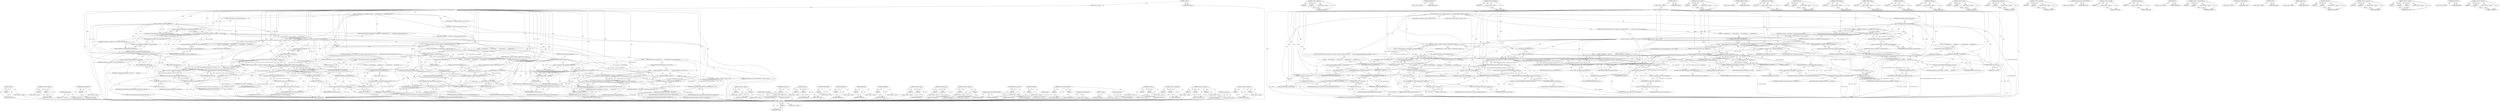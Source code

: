 digraph "&lt;operator&gt;.notEquals" {
vulnerable_245 [label=<(METHOD,toElement)>];
vulnerable_246 [label=<(PARAM,p1)>];
vulnerable_247 [label=<(BLOCK,&lt;empty&gt;,&lt;empty&gt;)>];
vulnerable_248 [label=<(METHOD_RETURN,ANY)>];
vulnerable_227 [label=<(METHOD,&lt;operator&gt;.fieldAccess)>];
vulnerable_228 [label=<(PARAM,p1)>];
vulnerable_229 [label=<(PARAM,p2)>];
vulnerable_230 [label=<(BLOCK,&lt;empty&gt;,&lt;empty&gt;)>];
vulnerable_231 [label=<(METHOD_RETURN,ANY)>];
vulnerable_187 [label=<(METHOD,leafNodeAncestor)>];
vulnerable_188 [label=<(BLOCK,&lt;empty&gt;,&lt;empty&gt;)>];
vulnerable_189 [label=<(METHOD_RETURN,ANY)>];
vulnerable_207 [label=<(METHOD,nameFromLabelElement)>];
vulnerable_208 [label=<(PARAM,p1)>];
vulnerable_209 [label=<(BLOCK,&lt;empty&gt;,&lt;empty&gt;)>];
vulnerable_210 [label=<(METHOD_RETURN,ANY)>];
vulnerable_6 [label=<(METHOD,&lt;global&gt;)<SUB>1</SUB>>];
vulnerable_7 [label=<(BLOCK,&lt;empty&gt;,&lt;empty&gt;)<SUB>1</SUB>>];
vulnerable_8 [label=<(METHOD,computeAccessibilityIsIgnored)<SUB>1</SUB>>];
vulnerable_9 [label=<(PARAM,IgnoredReasons* ignoredReasons)<SUB>2</SUB>>];
vulnerable_10 [label=<(BLOCK,{
#if DCHECK_IS_ON()
  ASSERT(m_initialized);
#...,{
#if DCHECK_IS_ON()
  ASSERT(m_initialized);
#...)<SUB>2</SUB>>];
vulnerable_11 [label=<(CONTROL_STRUCTURE,IF,if (isDescendantOfLeafNode()))<SUB>7</SUB>>];
vulnerable_12 [label=<(isDescendantOfLeafNode,isDescendantOfLeafNode())<SUB>7</SUB>>];
vulnerable_13 [label=<(BLOCK,{
    if (ignoredReasons)
      ignoredReasons-...,{
    if (ignoredReasons)
      ignoredReasons-...)<SUB>7</SUB>>];
vulnerable_14 [label=<(CONTROL_STRUCTURE,IF,if (ignoredReasons))<SUB>8</SUB>>];
vulnerable_15 [label=<(IDENTIFIER,ignoredReasons,if (ignoredReasons))<SUB>8</SUB>>];
vulnerable_16 [label=<(BLOCK,&lt;empty&gt;,&lt;empty&gt;)<SUB>9</SUB>>];
vulnerable_17 [label=<(push_back,ignoredReasons-&gt;push_back(
          IgnoredRea...)<SUB>9</SUB>>];
vulnerable_18 [label=<(&lt;operator&gt;.indirectFieldAccess,ignoredReasons-&gt;push_back)<SUB>9</SUB>>];
vulnerable_19 [label=<(IDENTIFIER,ignoredReasons,ignoredReasons-&gt;push_back(
          IgnoredRea...)<SUB>9</SUB>>];
vulnerable_20 [label=<(FIELD_IDENTIFIER,push_back,push_back)<SUB>9</SUB>>];
vulnerable_21 [label=<(IgnoredReason,IgnoredReason(AXAncestorIsLeafNode, leafNodeAnc...)<SUB>10</SUB>>];
vulnerable_22 [label=<(IDENTIFIER,AXAncestorIsLeafNode,IgnoredReason(AXAncestorIsLeafNode, leafNodeAnc...)<SUB>10</SUB>>];
vulnerable_23 [label=<(leafNodeAncestor,leafNodeAncestor())<SUB>10</SUB>>];
vulnerable_24 [label=<(RETURN,return true;,return true;)<SUB>11</SUB>>];
vulnerable_25 [label=<(LITERAL,true,return true;)<SUB>11</SUB>>];
vulnerable_26 [label="<(LOCAL,AXObject* controlObject: AXObject*)<SUB>14</SUB>>"];
vulnerable_27 [label=<(&lt;operator&gt;.assignment,* controlObject = correspondingControlForLabelE...)<SUB>14</SUB>>];
vulnerable_28 [label=<(IDENTIFIER,controlObject,* controlObject = correspondingControlForLabelE...)<SUB>14</SUB>>];
vulnerable_29 [label=<(correspondingControlForLabelElement,correspondingControlForLabelElement())<SUB>14</SUB>>];
vulnerable_30 [label=<(CONTROL_STRUCTURE,IF,if (controlObject &amp;&amp; controlObject-&gt;isCheckboxOrRadio() &amp;&amp;
      controlObject-&gt;nameFromLabelElement()))<SUB>15</SUB>>];
vulnerable_31 [label=<(&lt;operator&gt;.logicalAnd,controlObject &amp;&amp; controlObject-&gt;isCheckboxOrRad...)<SUB>15</SUB>>];
vulnerable_32 [label=<(&lt;operator&gt;.logicalAnd,controlObject &amp;&amp; controlObject-&gt;isCheckboxOrRad...)<SUB>15</SUB>>];
vulnerable_33 [label=<(IDENTIFIER,controlObject,controlObject &amp;&amp; controlObject-&gt;isCheckboxOrRad...)<SUB>15</SUB>>];
vulnerable_34 [label=<(isCheckboxOrRadio,controlObject-&gt;isCheckboxOrRadio())<SUB>15</SUB>>];
vulnerable_35 [label=<(&lt;operator&gt;.indirectFieldAccess,controlObject-&gt;isCheckboxOrRadio)<SUB>15</SUB>>];
vulnerable_36 [label=<(IDENTIFIER,controlObject,controlObject-&gt;isCheckboxOrRadio())<SUB>15</SUB>>];
vulnerable_37 [label=<(FIELD_IDENTIFIER,isCheckboxOrRadio,isCheckboxOrRadio)<SUB>15</SUB>>];
vulnerable_38 [label=<(nameFromLabelElement,controlObject-&gt;nameFromLabelElement())<SUB>16</SUB>>];
vulnerable_39 [label=<(&lt;operator&gt;.indirectFieldAccess,controlObject-&gt;nameFromLabelElement)<SUB>16</SUB>>];
vulnerable_40 [label=<(IDENTIFIER,controlObject,controlObject-&gt;nameFromLabelElement())<SUB>16</SUB>>];
vulnerable_41 [label=<(FIELD_IDENTIFIER,nameFromLabelElement,nameFromLabelElement)<SUB>16</SUB>>];
vulnerable_42 [label=<(BLOCK,{
    if (ignoredReasons) {
      HTMLLabelElem...,{
    if (ignoredReasons) {
      HTMLLabelElem...)<SUB>16</SUB>>];
vulnerable_43 [label=<(CONTROL_STRUCTURE,IF,if (ignoredReasons))<SUB>17</SUB>>];
vulnerable_44 [label=<(IDENTIFIER,ignoredReasons,if (ignoredReasons))<SUB>17</SUB>>];
vulnerable_45 [label=<(BLOCK,{
      HTMLLabelElement* label = labelElementC...,{
      HTMLLabelElement* label = labelElementC...)<SUB>17</SUB>>];
vulnerable_46 [label="<(LOCAL,HTMLLabelElement* label: HTMLLabelElement*)<SUB>18</SUB>>"];
vulnerable_47 [label=<(&lt;operator&gt;.assignment,* label = labelElementContainer())<SUB>18</SUB>>];
vulnerable_48 [label=<(IDENTIFIER,label,* label = labelElementContainer())<SUB>18</SUB>>];
vulnerable_49 [label=<(labelElementContainer,labelElementContainer())<SUB>18</SUB>>];
vulnerable_50 [label=<(CONTROL_STRUCTURE,IF,if (label &amp;&amp; label != getNode()))<SUB>19</SUB>>];
vulnerable_51 [label=<(&lt;operator&gt;.logicalAnd,label &amp;&amp; label != getNode())<SUB>19</SUB>>];
vulnerable_52 [label=<(IDENTIFIER,label,label &amp;&amp; label != getNode())<SUB>19</SUB>>];
vulnerable_53 [label=<(&lt;operator&gt;.notEquals,label != getNode())<SUB>19</SUB>>];
vulnerable_54 [label=<(IDENTIFIER,label,label != getNode())<SUB>19</SUB>>];
vulnerable_55 [label=<(getNode,getNode())<SUB>19</SUB>>];
vulnerable_56 [label=<(BLOCK,{
        AXObject* labelAXObject = axObjectCac...,{
        AXObject* labelAXObject = axObjectCac...)<SUB>19</SUB>>];
vulnerable_57 [label="<(LOCAL,AXObject* labelAXObject: AXObject*)<SUB>20</SUB>>"];
vulnerable_58 [label=<(&lt;operator&gt;.assignment,* labelAXObject = axObjectCache().getOrCreate(l...)<SUB>20</SUB>>];
vulnerable_59 [label=<(IDENTIFIER,labelAXObject,* labelAXObject = axObjectCache().getOrCreate(l...)<SUB>20</SUB>>];
vulnerable_60 [label=<(getOrCreate,axObjectCache().getOrCreate(label))<SUB>20</SUB>>];
vulnerable_61 [label=<(&lt;operator&gt;.fieldAccess,axObjectCache().getOrCreate)<SUB>20</SUB>>];
vulnerable_62 [label=<(axObjectCache,axObjectCache())<SUB>20</SUB>>];
vulnerable_63 [label=<(FIELD_IDENTIFIER,getOrCreate,getOrCreate)<SUB>20</SUB>>];
vulnerable_64 [label=<(IDENTIFIER,label,axObjectCache().getOrCreate(label))<SUB>20</SUB>>];
vulnerable_65 [label=<(push_back,ignoredReasons-&gt;push_back(
            IgnoredR...)<SUB>21</SUB>>];
vulnerable_66 [label=<(&lt;operator&gt;.indirectFieldAccess,ignoredReasons-&gt;push_back)<SUB>21</SUB>>];
vulnerable_67 [label=<(IDENTIFIER,ignoredReasons,ignoredReasons-&gt;push_back(
            IgnoredR...)<SUB>21</SUB>>];
vulnerable_68 [label=<(FIELD_IDENTIFIER,push_back,push_back)<SUB>21</SUB>>];
vulnerable_69 [label=<(IgnoredReason,IgnoredReason(AXLabelContainer, labelAXObject))<SUB>22</SUB>>];
vulnerable_70 [label=<(IDENTIFIER,AXLabelContainer,IgnoredReason(AXLabelContainer, labelAXObject))<SUB>22</SUB>>];
vulnerable_71 [label=<(IDENTIFIER,labelAXObject,IgnoredReason(AXLabelContainer, labelAXObject))<SUB>22</SUB>>];
vulnerable_72 [label=<(push_back,ignoredReasons-&gt;push_back(IgnoredReason(AXLabel...)<SUB>25</SUB>>];
vulnerable_73 [label=<(&lt;operator&gt;.indirectFieldAccess,ignoredReasons-&gt;push_back)<SUB>25</SUB>>];
vulnerable_74 [label=<(IDENTIFIER,ignoredReasons,ignoredReasons-&gt;push_back(IgnoredReason(AXLabel...)<SUB>25</SUB>>];
vulnerable_75 [label=<(FIELD_IDENTIFIER,push_back,push_back)<SUB>25</SUB>>];
vulnerable_76 [label=<(IgnoredReason,IgnoredReason(AXLabelFor, controlObject))<SUB>25</SUB>>];
vulnerable_77 [label=<(IDENTIFIER,AXLabelFor,IgnoredReason(AXLabelFor, controlObject))<SUB>25</SUB>>];
vulnerable_78 [label=<(IDENTIFIER,controlObject,IgnoredReason(AXLabelFor, controlObject))<SUB>25</SUB>>];
vulnerable_79 [label=<(RETURN,return true;,return true;)<SUB>27</SUB>>];
vulnerable_80 [label=<(LITERAL,true,return true;)<SUB>27</SUB>>];
vulnerable_81 [label="<(LOCAL,Element* element: Element*)<SUB>30</SUB>>"];
vulnerable_82 [label=<(&lt;operator&gt;.assignment,* element = getNode()-&gt;isElementNode() ? toElem...)<SUB>30</SUB>>];
vulnerable_83 [label=<(IDENTIFIER,element,* element = getNode()-&gt;isElementNode() ? toElem...)<SUB>30</SUB>>];
vulnerable_84 [label=<(&lt;operator&gt;.conditional,getNode()-&gt;isElementNode() ? toElement(getNode(...)<SUB>30</SUB>>];
vulnerable_85 [label=<(isElementNode,getNode()-&gt;isElementNode())<SUB>30</SUB>>];
vulnerable_86 [label=<(&lt;operator&gt;.indirectFieldAccess,getNode()-&gt;isElementNode)<SUB>30</SUB>>];
vulnerable_87 [label=<(getNode,getNode())<SUB>30</SUB>>];
vulnerable_88 [label=<(FIELD_IDENTIFIER,isElementNode,isElementNode)<SUB>30</SUB>>];
vulnerable_89 [label=<(toElement,toElement(getNode()))<SUB>30</SUB>>];
vulnerable_90 [label=<(getNode,getNode())<SUB>30</SUB>>];
vulnerable_91 [label=<(parentElement,getNode()-&gt;parentElement())<SUB>31</SUB>>];
vulnerable_92 [label=<(&lt;operator&gt;.indirectFieldAccess,getNode()-&gt;parentElement)<SUB>31</SUB>>];
vulnerable_93 [label=<(getNode,getNode())<SUB>31</SUB>>];
vulnerable_94 [label=<(FIELD_IDENTIFIER,parentElement,parentElement)<SUB>31</SUB>>];
vulnerable_95 [label=<(CONTROL_STRUCTURE,IF,if (!getLayoutObject() &amp;&amp; (!element || !element-&gt;isInCanvasSubtree()) &amp;&amp;
      !equalIgnoringCase(getAttribute(aria_hiddenAttr), &quot;false&quot;)))<SUB>32</SUB>>];
vulnerable_96 [label=<(&lt;operator&gt;.logicalAnd,!getLayoutObject() &amp;&amp; (!element || !element-&gt;is...)<SUB>32</SUB>>];
vulnerable_97 [label=<(&lt;operator&gt;.logicalAnd,!getLayoutObject() &amp;&amp; (!element || !element-&gt;is...)<SUB>32</SUB>>];
vulnerable_98 [label=<(&lt;operator&gt;.logicalNot,!getLayoutObject())<SUB>32</SUB>>];
vulnerable_99 [label=<(getLayoutObject,getLayoutObject())<SUB>32</SUB>>];
vulnerable_100 [label=<(&lt;operator&gt;.logicalOr,!element || !element-&gt;isInCanvasSubtree())<SUB>32</SUB>>];
vulnerable_101 [label=<(&lt;operator&gt;.logicalNot,!element)<SUB>32</SUB>>];
vulnerable_102 [label=<(IDENTIFIER,element,!element)<SUB>32</SUB>>];
vulnerable_103 [label=<(&lt;operator&gt;.logicalNot,!element-&gt;isInCanvasSubtree())<SUB>32</SUB>>];
vulnerable_104 [label=<(isInCanvasSubtree,element-&gt;isInCanvasSubtree())<SUB>32</SUB>>];
vulnerable_105 [label=<(&lt;operator&gt;.indirectFieldAccess,element-&gt;isInCanvasSubtree)<SUB>32</SUB>>];
vulnerable_106 [label=<(IDENTIFIER,element,element-&gt;isInCanvasSubtree())<SUB>32</SUB>>];
vulnerable_107 [label=<(FIELD_IDENTIFIER,isInCanvasSubtree,isInCanvasSubtree)<SUB>32</SUB>>];
vulnerable_108 [label=<(&lt;operator&gt;.logicalNot,!equalIgnoringCase(getAttribute(aria_hiddenAttr...)<SUB>33</SUB>>];
vulnerable_109 [label=<(equalIgnoringCase,equalIgnoringCase(getAttribute(aria_hiddenAttr)...)<SUB>33</SUB>>];
vulnerable_110 [label=<(getAttribute,getAttribute(aria_hiddenAttr))<SUB>33</SUB>>];
vulnerable_111 [label=<(IDENTIFIER,aria_hiddenAttr,getAttribute(aria_hiddenAttr))<SUB>33</SUB>>];
vulnerable_112 [label=<(LITERAL,&quot;false&quot;,equalIgnoringCase(getAttribute(aria_hiddenAttr)...)<SUB>33</SUB>>];
vulnerable_113 [label=<(BLOCK,{
     if (ignoredReasons)
       ignoredReason...,{
     if (ignoredReasons)
       ignoredReason...)<SUB>33</SUB>>];
vulnerable_114 [label=<(CONTROL_STRUCTURE,IF,if (ignoredReasons))<SUB>34</SUB>>];
vulnerable_115 [label=<(IDENTIFIER,ignoredReasons,if (ignoredReasons))<SUB>34</SUB>>];
vulnerable_116 [label=<(BLOCK,&lt;empty&gt;,&lt;empty&gt;)<SUB>35</SUB>>];
vulnerable_117 [label=<(push_back,ignoredReasons-&gt;push_back(IgnoredReason(AXNotRe...)<SUB>35</SUB>>];
vulnerable_118 [label=<(&lt;operator&gt;.indirectFieldAccess,ignoredReasons-&gt;push_back)<SUB>35</SUB>>];
vulnerable_119 [label=<(IDENTIFIER,ignoredReasons,ignoredReasons-&gt;push_back(IgnoredReason(AXNotRe...)<SUB>35</SUB>>];
vulnerable_120 [label=<(FIELD_IDENTIFIER,push_back,push_back)<SUB>35</SUB>>];
vulnerable_121 [label=<(IgnoredReason,IgnoredReason(AXNotRendered))<SUB>35</SUB>>];
vulnerable_122 [label=<(IDENTIFIER,AXNotRendered,IgnoredReason(AXNotRendered))<SUB>35</SUB>>];
vulnerable_123 [label=<(RETURN,return true;,return true;)<SUB>36</SUB>>];
vulnerable_124 [label=<(LITERAL,true,return true;)<SUB>36</SUB>>];
vulnerable_125 [label=<(CONTROL_STRUCTURE,IF,if (m_role == UnknownRole))<SUB>39</SUB>>];
vulnerable_126 [label=<(&lt;operator&gt;.equals,m_role == UnknownRole)<SUB>39</SUB>>];
vulnerable_127 [label=<(IDENTIFIER,m_role,m_role == UnknownRole)<SUB>39</SUB>>];
vulnerable_128 [label=<(IDENTIFIER,UnknownRole,m_role == UnknownRole)<SUB>39</SUB>>];
vulnerable_129 [label=<(BLOCK,{
    if (ignoredReasons)
      ignoredReasons-...,{
    if (ignoredReasons)
      ignoredReasons-...)<SUB>39</SUB>>];
vulnerable_130 [label=<(CONTROL_STRUCTURE,IF,if (ignoredReasons))<SUB>40</SUB>>];
vulnerable_131 [label=<(IDENTIFIER,ignoredReasons,if (ignoredReasons))<SUB>40</SUB>>];
vulnerable_132 [label=<(BLOCK,&lt;empty&gt;,&lt;empty&gt;)<SUB>41</SUB>>];
vulnerable_133 [label=<(push_back,ignoredReasons-&gt;push_back(IgnoredReason(AXUnint...)<SUB>41</SUB>>];
vulnerable_134 [label=<(&lt;operator&gt;.indirectFieldAccess,ignoredReasons-&gt;push_back)<SUB>41</SUB>>];
vulnerable_135 [label=<(IDENTIFIER,ignoredReasons,ignoredReasons-&gt;push_back(IgnoredReason(AXUnint...)<SUB>41</SUB>>];
vulnerable_136 [label=<(FIELD_IDENTIFIER,push_back,push_back)<SUB>41</SUB>>];
vulnerable_137 [label=<(IgnoredReason,IgnoredReason(AXUninteresting))<SUB>41</SUB>>];
vulnerable_138 [label=<(IDENTIFIER,AXUninteresting,IgnoredReason(AXUninteresting))<SUB>41</SUB>>];
vulnerable_139 [label=<(RETURN,return true;,return true;)<SUB>42</SUB>>];
vulnerable_140 [label=<(LITERAL,true,return true;)<SUB>42</SUB>>];
vulnerable_141 [label=<(RETURN,return false;,return false;)<SUB>44</SUB>>];
vulnerable_142 [label=<(LITERAL,false,return false;)<SUB>44</SUB>>];
vulnerable_143 [label=<(METHOD_RETURN,bool)<SUB>1</SUB>>];
vulnerable_145 [label=<(METHOD_RETURN,ANY)<SUB>1</SUB>>];
vulnerable_260 [label=<(METHOD,&lt;operator&gt;.logicalOr)>];
vulnerable_261 [label=<(PARAM,p1)>];
vulnerable_262 [label=<(PARAM,p2)>];
vulnerable_263 [label=<(BLOCK,&lt;empty&gt;,&lt;empty&gt;)>];
vulnerable_264 [label=<(METHOD_RETURN,ANY)>];
vulnerable_211 [label=<(METHOD,labelElementContainer)>];
vulnerable_212 [label=<(BLOCK,&lt;empty&gt;,&lt;empty&gt;)>];
vulnerable_213 [label=<(METHOD_RETURN,ANY)>];
vulnerable_265 [label=<(METHOD,isInCanvasSubtree)>];
vulnerable_266 [label=<(PARAM,p1)>];
vulnerable_267 [label=<(BLOCK,&lt;empty&gt;,&lt;empty&gt;)>];
vulnerable_268 [label=<(METHOD_RETURN,ANY)>];
vulnerable_173 [label=<(METHOD,push_back)>];
vulnerable_174 [label=<(PARAM,p1)>];
vulnerable_175 [label=<(PARAM,p2)>];
vulnerable_176 [label=<(BLOCK,&lt;empty&gt;,&lt;empty&gt;)>];
vulnerable_177 [label=<(METHOD_RETURN,ANY)>];
vulnerable_203 [label=<(METHOD,isCheckboxOrRadio)>];
vulnerable_204 [label=<(PARAM,p1)>];
vulnerable_205 [label=<(BLOCK,&lt;empty&gt;,&lt;empty&gt;)>];
vulnerable_206 [label=<(METHOD_RETURN,ANY)>];
vulnerable_241 [label=<(METHOD,isElementNode)>];
vulnerable_242 [label=<(PARAM,p1)>];
vulnerable_243 [label=<(BLOCK,&lt;empty&gt;,&lt;empty&gt;)>];
vulnerable_244 [label=<(METHOD_RETURN,ANY)>];
vulnerable_274 [label=<(METHOD,getAttribute)>];
vulnerable_275 [label=<(PARAM,p1)>];
vulnerable_276 [label=<(BLOCK,&lt;empty&gt;,&lt;empty&gt;)>];
vulnerable_277 [label=<(METHOD_RETURN,ANY)>];
vulnerable_249 [label=<(METHOD,parentElement)>];
vulnerable_250 [label=<(PARAM,p1)>];
vulnerable_251 [label=<(BLOCK,&lt;empty&gt;,&lt;empty&gt;)>];
vulnerable_252 [label=<(METHOD_RETURN,ANY)>];
vulnerable_278 [label=<(METHOD,&lt;operator&gt;.equals)>];
vulnerable_279 [label=<(PARAM,p1)>];
vulnerable_280 [label=<(PARAM,p2)>];
vulnerable_281 [label=<(BLOCK,&lt;empty&gt;,&lt;empty&gt;)>];
vulnerable_282 [label=<(METHOD_RETURN,ANY)>];
vulnerable_269 [label=<(METHOD,equalIgnoringCase)>];
vulnerable_270 [label=<(PARAM,p1)>];
vulnerable_271 [label=<(PARAM,p2)>];
vulnerable_272 [label=<(BLOCK,&lt;empty&gt;,&lt;empty&gt;)>];
vulnerable_273 [label=<(METHOD_RETURN,ANY)>];
vulnerable_198 [label=<(METHOD,&lt;operator&gt;.logicalAnd)>];
vulnerable_199 [label=<(PARAM,p1)>];
vulnerable_200 [label=<(PARAM,p2)>];
vulnerable_201 [label=<(BLOCK,&lt;empty&gt;,&lt;empty&gt;)>];
vulnerable_202 [label=<(METHOD_RETURN,ANY)>];
vulnerable_195 [label=<(METHOD,correspondingControlForLabelElement)>];
vulnerable_196 [label=<(BLOCK,&lt;empty&gt;,&lt;empty&gt;)>];
vulnerable_197 [label=<(METHOD_RETURN,ANY)>];
vulnerable_253 [label=<(METHOD,&lt;operator&gt;.logicalNot)>];
vulnerable_254 [label=<(PARAM,p1)>];
vulnerable_255 [label=<(BLOCK,&lt;empty&gt;,&lt;empty&gt;)>];
vulnerable_256 [label=<(METHOD_RETURN,ANY)>];
vulnerable_183 [label=<(METHOD,IgnoredReason)>];
vulnerable_184 [label=<(PARAM,p1)>];
vulnerable_185 [label=<(BLOCK,&lt;empty&gt;,&lt;empty&gt;)>];
vulnerable_186 [label=<(METHOD_RETURN,ANY)>];
vulnerable_219 [label=<(METHOD,getNode)>];
vulnerable_220 [label=<(BLOCK,&lt;empty&gt;,&lt;empty&gt;)>];
vulnerable_221 [label=<(METHOD_RETURN,ANY)>];
vulnerable_178 [label=<(METHOD,&lt;operator&gt;.indirectFieldAccess)>];
vulnerable_179 [label=<(PARAM,p1)>];
vulnerable_180 [label=<(PARAM,p2)>];
vulnerable_181 [label=<(BLOCK,&lt;empty&gt;,&lt;empty&gt;)>];
vulnerable_182 [label=<(METHOD_RETURN,ANY)>];
vulnerable_170 [label=<(METHOD,isDescendantOfLeafNode)>];
vulnerable_171 [label=<(BLOCK,&lt;empty&gt;,&lt;empty&gt;)>];
vulnerable_172 [label=<(METHOD_RETURN,ANY)>];
vulnerable_164 [label=<(METHOD,&lt;global&gt;)<SUB>1</SUB>>];
vulnerable_165 [label=<(BLOCK,&lt;empty&gt;,&lt;empty&gt;)>];
vulnerable_166 [label=<(METHOD_RETURN,ANY)>];
vulnerable_232 [label=<(METHOD,axObjectCache)>];
vulnerable_233 [label=<(BLOCK,&lt;empty&gt;,&lt;empty&gt;)>];
vulnerable_234 [label=<(METHOD_RETURN,ANY)>];
vulnerable_222 [label=<(METHOD,getOrCreate)>];
vulnerable_223 [label=<(PARAM,p1)>];
vulnerable_224 [label=<(PARAM,p2)>];
vulnerable_225 [label=<(BLOCK,&lt;empty&gt;,&lt;empty&gt;)>];
vulnerable_226 [label=<(METHOD_RETURN,ANY)>];
vulnerable_190 [label=<(METHOD,&lt;operator&gt;.assignment)>];
vulnerable_191 [label=<(PARAM,p1)>];
vulnerable_192 [label=<(PARAM,p2)>];
vulnerable_193 [label=<(BLOCK,&lt;empty&gt;,&lt;empty&gt;)>];
vulnerable_194 [label=<(METHOD_RETURN,ANY)>];
vulnerable_235 [label=<(METHOD,&lt;operator&gt;.conditional)>];
vulnerable_236 [label=<(PARAM,p1)>];
vulnerable_237 [label=<(PARAM,p2)>];
vulnerable_238 [label=<(PARAM,p3)>];
vulnerable_239 [label=<(BLOCK,&lt;empty&gt;,&lt;empty&gt;)>];
vulnerable_240 [label=<(METHOD_RETURN,ANY)>];
vulnerable_257 [label=<(METHOD,getLayoutObject)>];
vulnerable_258 [label=<(BLOCK,&lt;empty&gt;,&lt;empty&gt;)>];
vulnerable_259 [label=<(METHOD_RETURN,ANY)>];
vulnerable_214 [label=<(METHOD,&lt;operator&gt;.notEquals)>];
vulnerable_215 [label=<(PARAM,p1)>];
vulnerable_216 [label=<(PARAM,p2)>];
vulnerable_217 [label=<(BLOCK,&lt;empty&gt;,&lt;empty&gt;)>];
vulnerable_218 [label=<(METHOD_RETURN,ANY)>];
fixed_245 [label=<(METHOD,toElement)>];
fixed_246 [label=<(PARAM,p1)>];
fixed_247 [label=<(BLOCK,&lt;empty&gt;,&lt;empty&gt;)>];
fixed_248 [label=<(METHOD_RETURN,ANY)>];
fixed_227 [label=<(METHOD,&lt;operator&gt;.fieldAccess)>];
fixed_228 [label=<(PARAM,p1)>];
fixed_229 [label=<(PARAM,p2)>];
fixed_230 [label=<(BLOCK,&lt;empty&gt;,&lt;empty&gt;)>];
fixed_231 [label=<(METHOD_RETURN,ANY)>];
fixed_187 [label=<(METHOD,leafNodeAncestor)>];
fixed_188 [label=<(BLOCK,&lt;empty&gt;,&lt;empty&gt;)>];
fixed_189 [label=<(METHOD_RETURN,ANY)>];
fixed_207 [label=<(METHOD,nameFromLabelElement)>];
fixed_208 [label=<(PARAM,p1)>];
fixed_209 [label=<(BLOCK,&lt;empty&gt;,&lt;empty&gt;)>];
fixed_210 [label=<(METHOD_RETURN,ANY)>];
fixed_6 [label=<(METHOD,&lt;global&gt;)<SUB>1</SUB>>];
fixed_7 [label=<(BLOCK,&lt;empty&gt;,&lt;empty&gt;)<SUB>1</SUB>>];
fixed_8 [label=<(METHOD,computeAccessibilityIsIgnored)<SUB>1</SUB>>];
fixed_9 [label=<(PARAM,IgnoredReasons* ignoredReasons)<SUB>2</SUB>>];
fixed_10 [label=<(BLOCK,{
#if DCHECK_IS_ON()
  ASSERT(m_initialized);
#...,{
#if DCHECK_IS_ON()
  ASSERT(m_initialized);
#...)<SUB>2</SUB>>];
fixed_11 [label=<(CONTROL_STRUCTURE,IF,if (isDescendantOfLeafNode()))<SUB>7</SUB>>];
fixed_12 [label=<(isDescendantOfLeafNode,isDescendantOfLeafNode())<SUB>7</SUB>>];
fixed_13 [label=<(BLOCK,{
    if (ignoredReasons)
      ignoredReasons-...,{
    if (ignoredReasons)
      ignoredReasons-...)<SUB>7</SUB>>];
fixed_14 [label=<(CONTROL_STRUCTURE,IF,if (ignoredReasons))<SUB>8</SUB>>];
fixed_15 [label=<(IDENTIFIER,ignoredReasons,if (ignoredReasons))<SUB>8</SUB>>];
fixed_16 [label=<(BLOCK,&lt;empty&gt;,&lt;empty&gt;)<SUB>9</SUB>>];
fixed_17 [label=<(push_back,ignoredReasons-&gt;push_back(
          IgnoredRea...)<SUB>9</SUB>>];
fixed_18 [label=<(&lt;operator&gt;.indirectFieldAccess,ignoredReasons-&gt;push_back)<SUB>9</SUB>>];
fixed_19 [label=<(IDENTIFIER,ignoredReasons,ignoredReasons-&gt;push_back(
          IgnoredRea...)<SUB>9</SUB>>];
fixed_20 [label=<(FIELD_IDENTIFIER,push_back,push_back)<SUB>9</SUB>>];
fixed_21 [label=<(IgnoredReason,IgnoredReason(AXAncestorIsLeafNode, leafNodeAnc...)<SUB>10</SUB>>];
fixed_22 [label=<(IDENTIFIER,AXAncestorIsLeafNode,IgnoredReason(AXAncestorIsLeafNode, leafNodeAnc...)<SUB>10</SUB>>];
fixed_23 [label=<(leafNodeAncestor,leafNodeAncestor())<SUB>10</SUB>>];
fixed_24 [label=<(RETURN,return true;,return true;)<SUB>11</SUB>>];
fixed_25 [label=<(LITERAL,true,return true;)<SUB>11</SUB>>];
fixed_26 [label="<(LOCAL,AXObject* controlObject: AXObject*)<SUB>14</SUB>>"];
fixed_27 [label=<(&lt;operator&gt;.assignment,* controlObject = correspondingControlForLabelE...)<SUB>14</SUB>>];
fixed_28 [label=<(IDENTIFIER,controlObject,* controlObject = correspondingControlForLabelE...)<SUB>14</SUB>>];
fixed_29 [label=<(correspondingControlForLabelElement,correspondingControlForLabelElement())<SUB>14</SUB>>];
fixed_30 [label=<(CONTROL_STRUCTURE,IF,if (controlObject &amp;&amp; controlObject-&gt;isCheckboxOrRadio() &amp;&amp;
      controlObject-&gt;nameFromLabelElement()))<SUB>15</SUB>>];
fixed_31 [label=<(&lt;operator&gt;.logicalAnd,controlObject &amp;&amp; controlObject-&gt;isCheckboxOrRad...)<SUB>15</SUB>>];
fixed_32 [label=<(&lt;operator&gt;.logicalAnd,controlObject &amp;&amp; controlObject-&gt;isCheckboxOrRad...)<SUB>15</SUB>>];
fixed_33 [label=<(IDENTIFIER,controlObject,controlObject &amp;&amp; controlObject-&gt;isCheckboxOrRad...)<SUB>15</SUB>>];
fixed_34 [label=<(isCheckboxOrRadio,controlObject-&gt;isCheckboxOrRadio())<SUB>15</SUB>>];
fixed_35 [label=<(&lt;operator&gt;.indirectFieldAccess,controlObject-&gt;isCheckboxOrRadio)<SUB>15</SUB>>];
fixed_36 [label=<(IDENTIFIER,controlObject,controlObject-&gt;isCheckboxOrRadio())<SUB>15</SUB>>];
fixed_37 [label=<(FIELD_IDENTIFIER,isCheckboxOrRadio,isCheckboxOrRadio)<SUB>15</SUB>>];
fixed_38 [label=<(nameFromLabelElement,controlObject-&gt;nameFromLabelElement())<SUB>16</SUB>>];
fixed_39 [label=<(&lt;operator&gt;.indirectFieldAccess,controlObject-&gt;nameFromLabelElement)<SUB>16</SUB>>];
fixed_40 [label=<(IDENTIFIER,controlObject,controlObject-&gt;nameFromLabelElement())<SUB>16</SUB>>];
fixed_41 [label=<(FIELD_IDENTIFIER,nameFromLabelElement,nameFromLabelElement)<SUB>16</SUB>>];
fixed_42 [label=<(BLOCK,{
    if (ignoredReasons) {
      HTMLLabelElem...,{
    if (ignoredReasons) {
      HTMLLabelElem...)<SUB>16</SUB>>];
fixed_43 [label=<(CONTROL_STRUCTURE,IF,if (ignoredReasons))<SUB>17</SUB>>];
fixed_44 [label=<(IDENTIFIER,ignoredReasons,if (ignoredReasons))<SUB>17</SUB>>];
fixed_45 [label=<(BLOCK,{
      HTMLLabelElement* label = labelElementC...,{
      HTMLLabelElement* label = labelElementC...)<SUB>17</SUB>>];
fixed_46 [label="<(LOCAL,HTMLLabelElement* label: HTMLLabelElement*)<SUB>18</SUB>>"];
fixed_47 [label=<(&lt;operator&gt;.assignment,* label = labelElementContainer())<SUB>18</SUB>>];
fixed_48 [label=<(IDENTIFIER,label,* label = labelElementContainer())<SUB>18</SUB>>];
fixed_49 [label=<(labelElementContainer,labelElementContainer())<SUB>18</SUB>>];
fixed_50 [label=<(CONTROL_STRUCTURE,IF,if (label &amp;&amp; label != getNode()))<SUB>19</SUB>>];
fixed_51 [label=<(&lt;operator&gt;.logicalAnd,label &amp;&amp; label != getNode())<SUB>19</SUB>>];
fixed_52 [label=<(IDENTIFIER,label,label &amp;&amp; label != getNode())<SUB>19</SUB>>];
fixed_53 [label=<(&lt;operator&gt;.notEquals,label != getNode())<SUB>19</SUB>>];
fixed_54 [label=<(IDENTIFIER,label,label != getNode())<SUB>19</SUB>>];
fixed_55 [label=<(getNode,getNode())<SUB>19</SUB>>];
fixed_56 [label=<(BLOCK,{
        AXObject* labelAXObject = axObjectCac...,{
        AXObject* labelAXObject = axObjectCac...)<SUB>19</SUB>>];
fixed_57 [label="<(LOCAL,AXObject* labelAXObject: AXObject*)<SUB>20</SUB>>"];
fixed_58 [label=<(&lt;operator&gt;.assignment,* labelAXObject = axObjectCache().getOrCreate(l...)<SUB>20</SUB>>];
fixed_59 [label=<(IDENTIFIER,labelAXObject,* labelAXObject = axObjectCache().getOrCreate(l...)<SUB>20</SUB>>];
fixed_60 [label=<(getOrCreate,axObjectCache().getOrCreate(label))<SUB>20</SUB>>];
fixed_61 [label=<(&lt;operator&gt;.fieldAccess,axObjectCache().getOrCreate)<SUB>20</SUB>>];
fixed_62 [label=<(axObjectCache,axObjectCache())<SUB>20</SUB>>];
fixed_63 [label=<(FIELD_IDENTIFIER,getOrCreate,getOrCreate)<SUB>20</SUB>>];
fixed_64 [label=<(IDENTIFIER,label,axObjectCache().getOrCreate(label))<SUB>20</SUB>>];
fixed_65 [label=<(push_back,ignoredReasons-&gt;push_back(
            IgnoredR...)<SUB>21</SUB>>];
fixed_66 [label=<(&lt;operator&gt;.indirectFieldAccess,ignoredReasons-&gt;push_back)<SUB>21</SUB>>];
fixed_67 [label=<(IDENTIFIER,ignoredReasons,ignoredReasons-&gt;push_back(
            IgnoredR...)<SUB>21</SUB>>];
fixed_68 [label=<(FIELD_IDENTIFIER,push_back,push_back)<SUB>21</SUB>>];
fixed_69 [label=<(IgnoredReason,IgnoredReason(AXLabelContainer, labelAXObject))<SUB>22</SUB>>];
fixed_70 [label=<(IDENTIFIER,AXLabelContainer,IgnoredReason(AXLabelContainer, labelAXObject))<SUB>22</SUB>>];
fixed_71 [label=<(IDENTIFIER,labelAXObject,IgnoredReason(AXLabelContainer, labelAXObject))<SUB>22</SUB>>];
fixed_72 [label=<(push_back,ignoredReasons-&gt;push_back(IgnoredReason(AXLabel...)<SUB>25</SUB>>];
fixed_73 [label=<(&lt;operator&gt;.indirectFieldAccess,ignoredReasons-&gt;push_back)<SUB>25</SUB>>];
fixed_74 [label=<(IDENTIFIER,ignoredReasons,ignoredReasons-&gt;push_back(IgnoredReason(AXLabel...)<SUB>25</SUB>>];
fixed_75 [label=<(FIELD_IDENTIFIER,push_back,push_back)<SUB>25</SUB>>];
fixed_76 [label=<(IgnoredReason,IgnoredReason(AXLabelFor, controlObject))<SUB>25</SUB>>];
fixed_77 [label=<(IDENTIFIER,AXLabelFor,IgnoredReason(AXLabelFor, controlObject))<SUB>25</SUB>>];
fixed_78 [label=<(IDENTIFIER,controlObject,IgnoredReason(AXLabelFor, controlObject))<SUB>25</SUB>>];
fixed_79 [label=<(RETURN,return true;,return true;)<SUB>27</SUB>>];
fixed_80 [label=<(LITERAL,true,return true;)<SUB>27</SUB>>];
fixed_81 [label="<(LOCAL,Element* element: Element*)<SUB>30</SUB>>"];
fixed_82 [label=<(&lt;operator&gt;.assignment,* element = getNode()-&gt;isElementNode() ? toElem...)<SUB>30</SUB>>];
fixed_83 [label=<(IDENTIFIER,element,* element = getNode()-&gt;isElementNode() ? toElem...)<SUB>30</SUB>>];
fixed_84 [label=<(&lt;operator&gt;.conditional,getNode()-&gt;isElementNode() ? toElement(getNode(...)<SUB>30</SUB>>];
fixed_85 [label=<(isElementNode,getNode()-&gt;isElementNode())<SUB>30</SUB>>];
fixed_86 [label=<(&lt;operator&gt;.indirectFieldAccess,getNode()-&gt;isElementNode)<SUB>30</SUB>>];
fixed_87 [label=<(getNode,getNode())<SUB>30</SUB>>];
fixed_88 [label=<(FIELD_IDENTIFIER,isElementNode,isElementNode)<SUB>30</SUB>>];
fixed_89 [label=<(toElement,toElement(getNode()))<SUB>30</SUB>>];
fixed_90 [label=<(getNode,getNode())<SUB>30</SUB>>];
fixed_91 [label=<(parentElement,getNode()-&gt;parentElement())<SUB>31</SUB>>];
fixed_92 [label=<(&lt;operator&gt;.indirectFieldAccess,getNode()-&gt;parentElement)<SUB>31</SUB>>];
fixed_93 [label=<(getNode,getNode())<SUB>31</SUB>>];
fixed_94 [label=<(FIELD_IDENTIFIER,parentElement,parentElement)<SUB>31</SUB>>];
fixed_95 [label=<(CONTROL_STRUCTURE,IF,if (!getLayoutObject() &amp;&amp; (!element || !element-&gt;isInCanvasSubtree()) &amp;&amp;
      !equalIgnoringASCIICase(getAttribute(aria_hiddenAttr), &quot;false&quot;)))<SUB>32</SUB>>];
fixed_96 [label=<(&lt;operator&gt;.logicalAnd,!getLayoutObject() &amp;&amp; (!element || !element-&gt;is...)<SUB>32</SUB>>];
fixed_97 [label=<(&lt;operator&gt;.logicalAnd,!getLayoutObject() &amp;&amp; (!element || !element-&gt;is...)<SUB>32</SUB>>];
fixed_98 [label=<(&lt;operator&gt;.logicalNot,!getLayoutObject())<SUB>32</SUB>>];
fixed_99 [label=<(getLayoutObject,getLayoutObject())<SUB>32</SUB>>];
fixed_100 [label=<(&lt;operator&gt;.logicalOr,!element || !element-&gt;isInCanvasSubtree())<SUB>32</SUB>>];
fixed_101 [label=<(&lt;operator&gt;.logicalNot,!element)<SUB>32</SUB>>];
fixed_102 [label=<(IDENTIFIER,element,!element)<SUB>32</SUB>>];
fixed_103 [label=<(&lt;operator&gt;.logicalNot,!element-&gt;isInCanvasSubtree())<SUB>32</SUB>>];
fixed_104 [label=<(isInCanvasSubtree,element-&gt;isInCanvasSubtree())<SUB>32</SUB>>];
fixed_105 [label=<(&lt;operator&gt;.indirectFieldAccess,element-&gt;isInCanvasSubtree)<SUB>32</SUB>>];
fixed_106 [label=<(IDENTIFIER,element,element-&gt;isInCanvasSubtree())<SUB>32</SUB>>];
fixed_107 [label=<(FIELD_IDENTIFIER,isInCanvasSubtree,isInCanvasSubtree)<SUB>32</SUB>>];
fixed_108 [label=<(&lt;operator&gt;.logicalNot,!equalIgnoringASCIICase(getAttribute(aria_hidde...)<SUB>33</SUB>>];
fixed_109 [label=<(equalIgnoringASCIICase,equalIgnoringASCIICase(getAttribute(aria_hidden...)<SUB>33</SUB>>];
fixed_110 [label=<(getAttribute,getAttribute(aria_hiddenAttr))<SUB>33</SUB>>];
fixed_111 [label=<(IDENTIFIER,aria_hiddenAttr,getAttribute(aria_hiddenAttr))<SUB>33</SUB>>];
fixed_112 [label=<(LITERAL,&quot;false&quot;,equalIgnoringASCIICase(getAttribute(aria_hidden...)<SUB>33</SUB>>];
fixed_113 [label=<(BLOCK,{
     if (ignoredReasons)
       ignoredReason...,{
     if (ignoredReasons)
       ignoredReason...)<SUB>33</SUB>>];
fixed_114 [label=<(CONTROL_STRUCTURE,IF,if (ignoredReasons))<SUB>34</SUB>>];
fixed_115 [label=<(IDENTIFIER,ignoredReasons,if (ignoredReasons))<SUB>34</SUB>>];
fixed_116 [label=<(BLOCK,&lt;empty&gt;,&lt;empty&gt;)<SUB>35</SUB>>];
fixed_117 [label=<(push_back,ignoredReasons-&gt;push_back(IgnoredReason(AXNotRe...)<SUB>35</SUB>>];
fixed_118 [label=<(&lt;operator&gt;.indirectFieldAccess,ignoredReasons-&gt;push_back)<SUB>35</SUB>>];
fixed_119 [label=<(IDENTIFIER,ignoredReasons,ignoredReasons-&gt;push_back(IgnoredReason(AXNotRe...)<SUB>35</SUB>>];
fixed_120 [label=<(FIELD_IDENTIFIER,push_back,push_back)<SUB>35</SUB>>];
fixed_121 [label=<(IgnoredReason,IgnoredReason(AXNotRendered))<SUB>35</SUB>>];
fixed_122 [label=<(IDENTIFIER,AXNotRendered,IgnoredReason(AXNotRendered))<SUB>35</SUB>>];
fixed_123 [label=<(RETURN,return true;,return true;)<SUB>36</SUB>>];
fixed_124 [label=<(LITERAL,true,return true;)<SUB>36</SUB>>];
fixed_125 [label=<(CONTROL_STRUCTURE,IF,if (m_role == UnknownRole))<SUB>39</SUB>>];
fixed_126 [label=<(&lt;operator&gt;.equals,m_role == UnknownRole)<SUB>39</SUB>>];
fixed_127 [label=<(IDENTIFIER,m_role,m_role == UnknownRole)<SUB>39</SUB>>];
fixed_128 [label=<(IDENTIFIER,UnknownRole,m_role == UnknownRole)<SUB>39</SUB>>];
fixed_129 [label=<(BLOCK,{
    if (ignoredReasons)
      ignoredReasons-...,{
    if (ignoredReasons)
      ignoredReasons-...)<SUB>39</SUB>>];
fixed_130 [label=<(CONTROL_STRUCTURE,IF,if (ignoredReasons))<SUB>40</SUB>>];
fixed_131 [label=<(IDENTIFIER,ignoredReasons,if (ignoredReasons))<SUB>40</SUB>>];
fixed_132 [label=<(BLOCK,&lt;empty&gt;,&lt;empty&gt;)<SUB>41</SUB>>];
fixed_133 [label=<(push_back,ignoredReasons-&gt;push_back(IgnoredReason(AXUnint...)<SUB>41</SUB>>];
fixed_134 [label=<(&lt;operator&gt;.indirectFieldAccess,ignoredReasons-&gt;push_back)<SUB>41</SUB>>];
fixed_135 [label=<(IDENTIFIER,ignoredReasons,ignoredReasons-&gt;push_back(IgnoredReason(AXUnint...)<SUB>41</SUB>>];
fixed_136 [label=<(FIELD_IDENTIFIER,push_back,push_back)<SUB>41</SUB>>];
fixed_137 [label=<(IgnoredReason,IgnoredReason(AXUninteresting))<SUB>41</SUB>>];
fixed_138 [label=<(IDENTIFIER,AXUninteresting,IgnoredReason(AXUninteresting))<SUB>41</SUB>>];
fixed_139 [label=<(RETURN,return true;,return true;)<SUB>42</SUB>>];
fixed_140 [label=<(LITERAL,true,return true;)<SUB>42</SUB>>];
fixed_141 [label=<(RETURN,return false;,return false;)<SUB>44</SUB>>];
fixed_142 [label=<(LITERAL,false,return false;)<SUB>44</SUB>>];
fixed_143 [label=<(METHOD_RETURN,bool)<SUB>1</SUB>>];
fixed_145 [label=<(METHOD_RETURN,ANY)<SUB>1</SUB>>];
fixed_260 [label=<(METHOD,&lt;operator&gt;.logicalOr)>];
fixed_261 [label=<(PARAM,p1)>];
fixed_262 [label=<(PARAM,p2)>];
fixed_263 [label=<(BLOCK,&lt;empty&gt;,&lt;empty&gt;)>];
fixed_264 [label=<(METHOD_RETURN,ANY)>];
fixed_211 [label=<(METHOD,labelElementContainer)>];
fixed_212 [label=<(BLOCK,&lt;empty&gt;,&lt;empty&gt;)>];
fixed_213 [label=<(METHOD_RETURN,ANY)>];
fixed_265 [label=<(METHOD,isInCanvasSubtree)>];
fixed_266 [label=<(PARAM,p1)>];
fixed_267 [label=<(BLOCK,&lt;empty&gt;,&lt;empty&gt;)>];
fixed_268 [label=<(METHOD_RETURN,ANY)>];
fixed_173 [label=<(METHOD,push_back)>];
fixed_174 [label=<(PARAM,p1)>];
fixed_175 [label=<(PARAM,p2)>];
fixed_176 [label=<(BLOCK,&lt;empty&gt;,&lt;empty&gt;)>];
fixed_177 [label=<(METHOD_RETURN,ANY)>];
fixed_203 [label=<(METHOD,isCheckboxOrRadio)>];
fixed_204 [label=<(PARAM,p1)>];
fixed_205 [label=<(BLOCK,&lt;empty&gt;,&lt;empty&gt;)>];
fixed_206 [label=<(METHOD_RETURN,ANY)>];
fixed_241 [label=<(METHOD,isElementNode)>];
fixed_242 [label=<(PARAM,p1)>];
fixed_243 [label=<(BLOCK,&lt;empty&gt;,&lt;empty&gt;)>];
fixed_244 [label=<(METHOD_RETURN,ANY)>];
fixed_274 [label=<(METHOD,getAttribute)>];
fixed_275 [label=<(PARAM,p1)>];
fixed_276 [label=<(BLOCK,&lt;empty&gt;,&lt;empty&gt;)>];
fixed_277 [label=<(METHOD_RETURN,ANY)>];
fixed_249 [label=<(METHOD,parentElement)>];
fixed_250 [label=<(PARAM,p1)>];
fixed_251 [label=<(BLOCK,&lt;empty&gt;,&lt;empty&gt;)>];
fixed_252 [label=<(METHOD_RETURN,ANY)>];
fixed_278 [label=<(METHOD,&lt;operator&gt;.equals)>];
fixed_279 [label=<(PARAM,p1)>];
fixed_280 [label=<(PARAM,p2)>];
fixed_281 [label=<(BLOCK,&lt;empty&gt;,&lt;empty&gt;)>];
fixed_282 [label=<(METHOD_RETURN,ANY)>];
fixed_269 [label=<(METHOD,equalIgnoringASCIICase)>];
fixed_270 [label=<(PARAM,p1)>];
fixed_271 [label=<(PARAM,p2)>];
fixed_272 [label=<(BLOCK,&lt;empty&gt;,&lt;empty&gt;)>];
fixed_273 [label=<(METHOD_RETURN,ANY)>];
fixed_198 [label=<(METHOD,&lt;operator&gt;.logicalAnd)>];
fixed_199 [label=<(PARAM,p1)>];
fixed_200 [label=<(PARAM,p2)>];
fixed_201 [label=<(BLOCK,&lt;empty&gt;,&lt;empty&gt;)>];
fixed_202 [label=<(METHOD_RETURN,ANY)>];
fixed_195 [label=<(METHOD,correspondingControlForLabelElement)>];
fixed_196 [label=<(BLOCK,&lt;empty&gt;,&lt;empty&gt;)>];
fixed_197 [label=<(METHOD_RETURN,ANY)>];
fixed_253 [label=<(METHOD,&lt;operator&gt;.logicalNot)>];
fixed_254 [label=<(PARAM,p1)>];
fixed_255 [label=<(BLOCK,&lt;empty&gt;,&lt;empty&gt;)>];
fixed_256 [label=<(METHOD_RETURN,ANY)>];
fixed_183 [label=<(METHOD,IgnoredReason)>];
fixed_184 [label=<(PARAM,p1)>];
fixed_185 [label=<(BLOCK,&lt;empty&gt;,&lt;empty&gt;)>];
fixed_186 [label=<(METHOD_RETURN,ANY)>];
fixed_219 [label=<(METHOD,getNode)>];
fixed_220 [label=<(BLOCK,&lt;empty&gt;,&lt;empty&gt;)>];
fixed_221 [label=<(METHOD_RETURN,ANY)>];
fixed_178 [label=<(METHOD,&lt;operator&gt;.indirectFieldAccess)>];
fixed_179 [label=<(PARAM,p1)>];
fixed_180 [label=<(PARAM,p2)>];
fixed_181 [label=<(BLOCK,&lt;empty&gt;,&lt;empty&gt;)>];
fixed_182 [label=<(METHOD_RETURN,ANY)>];
fixed_170 [label=<(METHOD,isDescendantOfLeafNode)>];
fixed_171 [label=<(BLOCK,&lt;empty&gt;,&lt;empty&gt;)>];
fixed_172 [label=<(METHOD_RETURN,ANY)>];
fixed_164 [label=<(METHOD,&lt;global&gt;)<SUB>1</SUB>>];
fixed_165 [label=<(BLOCK,&lt;empty&gt;,&lt;empty&gt;)>];
fixed_166 [label=<(METHOD_RETURN,ANY)>];
fixed_232 [label=<(METHOD,axObjectCache)>];
fixed_233 [label=<(BLOCK,&lt;empty&gt;,&lt;empty&gt;)>];
fixed_234 [label=<(METHOD_RETURN,ANY)>];
fixed_222 [label=<(METHOD,getOrCreate)>];
fixed_223 [label=<(PARAM,p1)>];
fixed_224 [label=<(PARAM,p2)>];
fixed_225 [label=<(BLOCK,&lt;empty&gt;,&lt;empty&gt;)>];
fixed_226 [label=<(METHOD_RETURN,ANY)>];
fixed_190 [label=<(METHOD,&lt;operator&gt;.assignment)>];
fixed_191 [label=<(PARAM,p1)>];
fixed_192 [label=<(PARAM,p2)>];
fixed_193 [label=<(BLOCK,&lt;empty&gt;,&lt;empty&gt;)>];
fixed_194 [label=<(METHOD_RETURN,ANY)>];
fixed_235 [label=<(METHOD,&lt;operator&gt;.conditional)>];
fixed_236 [label=<(PARAM,p1)>];
fixed_237 [label=<(PARAM,p2)>];
fixed_238 [label=<(PARAM,p3)>];
fixed_239 [label=<(BLOCK,&lt;empty&gt;,&lt;empty&gt;)>];
fixed_240 [label=<(METHOD_RETURN,ANY)>];
fixed_257 [label=<(METHOD,getLayoutObject)>];
fixed_258 [label=<(BLOCK,&lt;empty&gt;,&lt;empty&gt;)>];
fixed_259 [label=<(METHOD_RETURN,ANY)>];
fixed_214 [label=<(METHOD,&lt;operator&gt;.notEquals)>];
fixed_215 [label=<(PARAM,p1)>];
fixed_216 [label=<(PARAM,p2)>];
fixed_217 [label=<(BLOCK,&lt;empty&gt;,&lt;empty&gt;)>];
fixed_218 [label=<(METHOD_RETURN,ANY)>];
vulnerable_245 -> vulnerable_246  [key=0, label="AST: "];
vulnerable_245 -> vulnerable_246  [key=1, label="DDG: "];
vulnerable_245 -> vulnerable_247  [key=0, label="AST: "];
vulnerable_245 -> vulnerable_248  [key=0, label="AST: "];
vulnerable_245 -> vulnerable_248  [key=1, label="CFG: "];
vulnerable_246 -> vulnerable_248  [key=0, label="DDG: p1"];
vulnerable_247 -> fixed_245  [key=0];
vulnerable_248 -> fixed_245  [key=0];
vulnerable_227 -> vulnerable_228  [key=0, label="AST: "];
vulnerable_227 -> vulnerable_228  [key=1, label="DDG: "];
vulnerable_227 -> vulnerable_230  [key=0, label="AST: "];
vulnerable_227 -> vulnerable_229  [key=0, label="AST: "];
vulnerable_227 -> vulnerable_229  [key=1, label="DDG: "];
vulnerable_227 -> vulnerable_231  [key=0, label="AST: "];
vulnerable_227 -> vulnerable_231  [key=1, label="CFG: "];
vulnerable_228 -> vulnerable_231  [key=0, label="DDG: p1"];
vulnerable_229 -> vulnerable_231  [key=0, label="DDG: p2"];
vulnerable_230 -> fixed_245  [key=0];
vulnerable_231 -> fixed_245  [key=0];
vulnerable_187 -> vulnerable_188  [key=0, label="AST: "];
vulnerable_187 -> vulnerable_189  [key=0, label="AST: "];
vulnerable_187 -> vulnerable_189  [key=1, label="CFG: "];
vulnerable_188 -> fixed_245  [key=0];
vulnerable_189 -> fixed_245  [key=0];
vulnerable_207 -> vulnerable_208  [key=0, label="AST: "];
vulnerable_207 -> vulnerable_208  [key=1, label="DDG: "];
vulnerable_207 -> vulnerable_209  [key=0, label="AST: "];
vulnerable_207 -> vulnerable_210  [key=0, label="AST: "];
vulnerable_207 -> vulnerable_210  [key=1, label="CFG: "];
vulnerable_208 -> vulnerable_210  [key=0, label="DDG: p1"];
vulnerable_209 -> fixed_245  [key=0];
vulnerable_210 -> fixed_245  [key=0];
vulnerable_6 -> vulnerable_7  [key=0, label="AST: "];
vulnerable_6 -> vulnerable_145  [key=0, label="AST: "];
vulnerable_6 -> vulnerable_145  [key=1, label="CFG: "];
vulnerable_7 -> vulnerable_8  [key=0, label="AST: "];
vulnerable_8 -> vulnerable_9  [key=0, label="AST: "];
vulnerable_8 -> vulnerable_9  [key=1, label="DDG: "];
vulnerable_8 -> vulnerable_10  [key=0, label="AST: "];
vulnerable_8 -> vulnerable_143  [key=0, label="AST: "];
vulnerable_8 -> vulnerable_12  [key=0, label="CFG: "];
vulnerable_8 -> vulnerable_12  [key=1, label="DDG: "];
vulnerable_8 -> vulnerable_27  [key=0, label="DDG: "];
vulnerable_8 -> vulnerable_141  [key=0, label="DDG: "];
vulnerable_8 -> vulnerable_142  [key=0, label="DDG: "];
vulnerable_8 -> vulnerable_24  [key=0, label="DDG: "];
vulnerable_8 -> vulnerable_79  [key=0, label="DDG: "];
vulnerable_8 -> vulnerable_123  [key=0, label="DDG: "];
vulnerable_8 -> vulnerable_126  [key=0, label="DDG: "];
vulnerable_8 -> vulnerable_139  [key=0, label="DDG: "];
vulnerable_8 -> vulnerable_15  [key=0, label="DDG: "];
vulnerable_8 -> vulnerable_25  [key=0, label="DDG: "];
vulnerable_8 -> vulnerable_32  [key=0, label="DDG: "];
vulnerable_8 -> vulnerable_44  [key=0, label="DDG: "];
vulnerable_8 -> vulnerable_80  [key=0, label="DDG: "];
vulnerable_8 -> vulnerable_89  [key=0, label="DDG: "];
vulnerable_8 -> vulnerable_115  [key=0, label="DDG: "];
vulnerable_8 -> vulnerable_124  [key=0, label="DDG: "];
vulnerable_8 -> vulnerable_131  [key=0, label="DDG: "];
vulnerable_8 -> vulnerable_140  [key=0, label="DDG: "];
vulnerable_8 -> vulnerable_47  [key=0, label="DDG: "];
vulnerable_8 -> vulnerable_98  [key=0, label="DDG: "];
vulnerable_8 -> vulnerable_109  [key=0, label="DDG: "];
vulnerable_8 -> vulnerable_101  [key=0, label="DDG: "];
vulnerable_8 -> vulnerable_110  [key=0, label="DDG: "];
vulnerable_8 -> vulnerable_21  [key=0, label="DDG: "];
vulnerable_8 -> vulnerable_51  [key=0, label="DDG: "];
vulnerable_8 -> vulnerable_76  [key=0, label="DDG: "];
vulnerable_8 -> vulnerable_121  [key=0, label="DDG: "];
vulnerable_8 -> vulnerable_137  [key=0, label="DDG: "];
vulnerable_8 -> vulnerable_53  [key=0, label="DDG: "];
vulnerable_8 -> vulnerable_60  [key=0, label="DDG: "];
vulnerable_8 -> vulnerable_69  [key=0, label="DDG: "];
vulnerable_9 -> vulnerable_143  [key=0, label="DDG: ignoredReasons"];
vulnerable_9 -> vulnerable_17  [key=0, label="DDG: ignoredReasons"];
vulnerable_9 -> vulnerable_72  [key=0, label="DDG: ignoredReasons"];
vulnerable_9 -> vulnerable_117  [key=0, label="DDG: ignoredReasons"];
vulnerable_9 -> vulnerable_133  [key=0, label="DDG: ignoredReasons"];
vulnerable_9 -> vulnerable_65  [key=0, label="DDG: ignoredReasons"];
vulnerable_10 -> vulnerable_11  [key=0, label="AST: "];
vulnerable_10 -> vulnerable_26  [key=0, label="AST: "];
vulnerable_10 -> vulnerable_27  [key=0, label="AST: "];
vulnerable_10 -> vulnerable_30  [key=0, label="AST: "];
vulnerable_10 -> vulnerable_81  [key=0, label="AST: "];
vulnerable_10 -> vulnerable_82  [key=0, label="AST: "];
vulnerable_10 -> vulnerable_95  [key=0, label="AST: "];
vulnerable_10 -> vulnerable_125  [key=0, label="AST: "];
vulnerable_10 -> vulnerable_141  [key=0, label="AST: "];
vulnerable_11 -> vulnerable_12  [key=0, label="AST: "];
vulnerable_11 -> vulnerable_13  [key=0, label="AST: "];
vulnerable_12 -> vulnerable_15  [key=0, label="CFG: "];
vulnerable_12 -> vulnerable_15  [key=1, label="CDG: "];
vulnerable_12 -> vulnerable_29  [key=0, label="CFG: "];
vulnerable_12 -> vulnerable_29  [key=1, label="CDG: "];
vulnerable_12 -> vulnerable_143  [key=0, label="DDG: isDescendantOfLeafNode()"];
vulnerable_12 -> vulnerable_27  [key=0, label="CDG: "];
vulnerable_12 -> vulnerable_24  [key=0, label="CDG: "];
vulnerable_12 -> vulnerable_32  [key=0, label="CDG: "];
vulnerable_12 -> vulnerable_31  [key=0, label="CDG: "];
vulnerable_12 -> vulnerable_34  [key=0, label="CDG: "];
vulnerable_12 -> vulnerable_37  [key=0, label="CDG: "];
vulnerable_12 -> vulnerable_35  [key=0, label="CDG: "];
vulnerable_13 -> vulnerable_14  [key=0, label="AST: "];
vulnerable_13 -> vulnerable_24  [key=0, label="AST: "];
vulnerable_14 -> vulnerable_15  [key=0, label="AST: "];
vulnerable_14 -> vulnerable_16  [key=0, label="AST: "];
vulnerable_15 -> vulnerable_20  [key=0, label="CFG: "];
vulnerable_15 -> vulnerable_20  [key=1, label="CDG: "];
vulnerable_15 -> vulnerable_24  [key=0, label="CFG: "];
vulnerable_15 -> vulnerable_17  [key=0, label="CDG: "];
vulnerable_15 -> vulnerable_21  [key=0, label="CDG: "];
vulnerable_15 -> vulnerable_18  [key=0, label="CDG: "];
vulnerable_15 -> vulnerable_23  [key=0, label="CDG: "];
vulnerable_16 -> vulnerable_17  [key=0, label="AST: "];
vulnerable_17 -> vulnerable_18  [key=0, label="AST: "];
vulnerable_17 -> vulnerable_21  [key=0, label="AST: "];
vulnerable_17 -> vulnerable_24  [key=0, label="CFG: "];
vulnerable_17 -> vulnerable_143  [key=0, label="DDG: ignoredReasons-&gt;push_back"];
vulnerable_17 -> vulnerable_143  [key=1, label="DDG: IgnoredReason(AXAncestorIsLeafNode, leafNodeAncestor())"];
vulnerable_17 -> vulnerable_143  [key=2, label="DDG: ignoredReasons-&gt;push_back(
          IgnoredReason(AXAncestorIsLeafNode, leafNodeAncestor()))"];
vulnerable_18 -> vulnerable_19  [key=0, label="AST: "];
vulnerable_18 -> vulnerable_20  [key=0, label="AST: "];
vulnerable_18 -> vulnerable_23  [key=0, label="CFG: "];
vulnerable_19 -> fixed_245  [key=0];
vulnerable_20 -> vulnerable_18  [key=0, label="CFG: "];
vulnerable_21 -> vulnerable_22  [key=0, label="AST: "];
vulnerable_21 -> vulnerable_23  [key=0, label="AST: "];
vulnerable_21 -> vulnerable_17  [key=0, label="CFG: "];
vulnerable_21 -> vulnerable_17  [key=1, label="DDG: AXAncestorIsLeafNode"];
vulnerable_21 -> vulnerable_17  [key=2, label="DDG: leafNodeAncestor()"];
vulnerable_21 -> vulnerable_143  [key=0, label="DDG: leafNodeAncestor()"];
vulnerable_21 -> vulnerable_143  [key=1, label="DDG: AXAncestorIsLeafNode"];
vulnerable_22 -> fixed_245  [key=0];
vulnerable_23 -> vulnerable_21  [key=0, label="CFG: "];
vulnerable_24 -> vulnerable_25  [key=0, label="AST: "];
vulnerable_24 -> vulnerable_143  [key=0, label="CFG: "];
vulnerable_24 -> vulnerable_143  [key=1, label="DDG: &lt;RET&gt;"];
vulnerable_25 -> vulnerable_24  [key=0, label="DDG: true"];
vulnerable_26 -> fixed_245  [key=0];
vulnerable_27 -> vulnerable_28  [key=0, label="AST: "];
vulnerable_27 -> vulnerable_29  [key=0, label="AST: "];
vulnerable_27 -> vulnerable_32  [key=0, label="CFG: "];
vulnerable_27 -> vulnerable_32  [key=1, label="DDG: controlObject"];
vulnerable_27 -> vulnerable_37  [key=0, label="CFG: "];
vulnerable_27 -> vulnerable_34  [key=0, label="DDG: controlObject"];
vulnerable_28 -> fixed_245  [key=0];
vulnerable_29 -> vulnerable_27  [key=0, label="CFG: "];
vulnerable_30 -> vulnerable_31  [key=0, label="AST: "];
vulnerable_30 -> vulnerable_42  [key=0, label="AST: "];
vulnerable_31 -> vulnerable_32  [key=0, label="AST: "];
vulnerable_31 -> vulnerable_38  [key=0, label="AST: "];
vulnerable_31 -> vulnerable_44  [key=0, label="CFG: "];
vulnerable_31 -> vulnerable_44  [key=1, label="CDG: "];
vulnerable_31 -> vulnerable_87  [key=0, label="CFG: "];
vulnerable_31 -> vulnerable_87  [key=1, label="CDG: "];
vulnerable_31 -> vulnerable_96  [key=0, label="CDG: "];
vulnerable_31 -> vulnerable_98  [key=0, label="CDG: "];
vulnerable_31 -> vulnerable_84  [key=0, label="CDG: "];
vulnerable_31 -> vulnerable_85  [key=0, label="CDG: "];
vulnerable_31 -> vulnerable_97  [key=0, label="CDG: "];
vulnerable_31 -> vulnerable_79  [key=0, label="CDG: "];
vulnerable_31 -> vulnerable_88  [key=0, label="CDG: "];
vulnerable_31 -> vulnerable_86  [key=0, label="CDG: "];
vulnerable_31 -> vulnerable_99  [key=0, label="CDG: "];
vulnerable_31 -> vulnerable_82  [key=0, label="CDG: "];
vulnerable_32 -> vulnerable_33  [key=0, label="AST: "];
vulnerable_32 -> vulnerable_34  [key=0, label="AST: "];
vulnerable_32 -> vulnerable_31  [key=0, label="CFG: "];
vulnerable_32 -> vulnerable_31  [key=1, label="DDG: controlObject"];
vulnerable_32 -> vulnerable_31  [key=2, label="DDG: controlObject-&gt;isCheckboxOrRadio()"];
vulnerable_32 -> vulnerable_41  [key=0, label="CFG: "];
vulnerable_32 -> vulnerable_41  [key=1, label="CDG: "];
vulnerable_32 -> vulnerable_38  [key=0, label="DDG: controlObject"];
vulnerable_32 -> vulnerable_38  [key=1, label="CDG: "];
vulnerable_32 -> vulnerable_76  [key=0, label="DDG: controlObject"];
vulnerable_32 -> vulnerable_39  [key=0, label="CDG: "];
vulnerable_33 -> fixed_245  [key=0];
vulnerable_34 -> vulnerable_35  [key=0, label="AST: "];
vulnerable_34 -> vulnerable_32  [key=0, label="CFG: "];
vulnerable_34 -> vulnerable_32  [key=1, label="DDG: controlObject-&gt;isCheckboxOrRadio"];
vulnerable_34 -> vulnerable_76  [key=0, label="DDG: controlObject-&gt;isCheckboxOrRadio"];
vulnerable_35 -> vulnerable_36  [key=0, label="AST: "];
vulnerable_35 -> vulnerable_37  [key=0, label="AST: "];
vulnerable_35 -> vulnerable_34  [key=0, label="CFG: "];
vulnerable_36 -> fixed_245  [key=0];
vulnerable_37 -> vulnerable_35  [key=0, label="CFG: "];
vulnerable_38 -> vulnerable_39  [key=0, label="AST: "];
vulnerable_38 -> vulnerable_31  [key=0, label="CFG: "];
vulnerable_38 -> vulnerable_31  [key=1, label="DDG: controlObject-&gt;nameFromLabelElement"];
vulnerable_38 -> vulnerable_76  [key=0, label="DDG: controlObject-&gt;nameFromLabelElement"];
vulnerable_39 -> vulnerable_40  [key=0, label="AST: "];
vulnerable_39 -> vulnerable_41  [key=0, label="AST: "];
vulnerable_39 -> vulnerable_38  [key=0, label="CFG: "];
vulnerable_40 -> fixed_245  [key=0];
vulnerable_41 -> vulnerable_39  [key=0, label="CFG: "];
vulnerable_42 -> vulnerable_43  [key=0, label="AST: "];
vulnerable_42 -> vulnerable_79  [key=0, label="AST: "];
vulnerable_43 -> vulnerable_44  [key=0, label="AST: "];
vulnerable_43 -> vulnerable_45  [key=0, label="AST: "];
vulnerable_44 -> vulnerable_49  [key=0, label="CFG: "];
vulnerable_44 -> vulnerable_49  [key=1, label="CDG: "];
vulnerable_44 -> vulnerable_79  [key=0, label="CFG: "];
vulnerable_44 -> vulnerable_73  [key=0, label="CDG: "];
vulnerable_44 -> vulnerable_51  [key=0, label="CDG: "];
vulnerable_44 -> vulnerable_75  [key=0, label="CDG: "];
vulnerable_44 -> vulnerable_76  [key=0, label="CDG: "];
vulnerable_44 -> vulnerable_47  [key=0, label="CDG: "];
vulnerable_44 -> vulnerable_72  [key=0, label="CDG: "];
vulnerable_44 -> vulnerable_53  [key=0, label="CDG: "];
vulnerable_44 -> vulnerable_55  [key=0, label="CDG: "];
vulnerable_45 -> vulnerable_46  [key=0, label="AST: "];
vulnerable_45 -> vulnerable_47  [key=0, label="AST: "];
vulnerable_45 -> vulnerable_50  [key=0, label="AST: "];
vulnerable_45 -> vulnerable_72  [key=0, label="AST: "];
vulnerable_46 -> fixed_245  [key=0];
vulnerable_47 -> vulnerable_48  [key=0, label="AST: "];
vulnerable_47 -> vulnerable_49  [key=0, label="AST: "];
vulnerable_47 -> vulnerable_51  [key=0, label="CFG: "];
vulnerable_47 -> vulnerable_51  [key=1, label="DDG: label"];
vulnerable_47 -> vulnerable_55  [key=0, label="CFG: "];
vulnerable_47 -> vulnerable_53  [key=0, label="DDG: label"];
vulnerable_48 -> fixed_245  [key=0];
vulnerable_49 -> vulnerable_47  [key=0, label="CFG: "];
vulnerable_50 -> vulnerable_51  [key=0, label="AST: "];
vulnerable_50 -> vulnerable_56  [key=0, label="AST: "];
vulnerable_51 -> vulnerable_52  [key=0, label="AST: "];
vulnerable_51 -> vulnerable_53  [key=0, label="AST: "];
vulnerable_51 -> vulnerable_62  [key=0, label="CFG: "];
vulnerable_51 -> vulnerable_62  [key=1, label="CDG: "];
vulnerable_51 -> vulnerable_75  [key=0, label="CFG: "];
vulnerable_51 -> vulnerable_60  [key=0, label="DDG: label"];
vulnerable_51 -> vulnerable_60  [key=1, label="CDG: "];
vulnerable_51 -> vulnerable_68  [key=0, label="CDG: "];
vulnerable_51 -> vulnerable_69  [key=0, label="CDG: "];
vulnerable_51 -> vulnerable_58  [key=0, label="CDG: "];
vulnerable_51 -> vulnerable_61  [key=0, label="CDG: "];
vulnerable_51 -> vulnerable_66  [key=0, label="CDG: "];
vulnerable_51 -> vulnerable_65  [key=0, label="CDG: "];
vulnerable_51 -> vulnerable_63  [key=0, label="CDG: "];
vulnerable_52 -> fixed_245  [key=0];
vulnerable_53 -> vulnerable_54  [key=0, label="AST: "];
vulnerable_53 -> vulnerable_55  [key=0, label="AST: "];
vulnerable_53 -> vulnerable_51  [key=0, label="CFG: "];
vulnerable_53 -> vulnerable_51  [key=1, label="DDG: label"];
vulnerable_53 -> vulnerable_51  [key=2, label="DDG: getNode()"];
vulnerable_54 -> fixed_245  [key=0];
vulnerable_55 -> vulnerable_53  [key=0, label="CFG: "];
vulnerable_56 -> vulnerable_57  [key=0, label="AST: "];
vulnerable_56 -> vulnerable_58  [key=0, label="AST: "];
vulnerable_56 -> vulnerable_65  [key=0, label="AST: "];
vulnerable_57 -> fixed_245  [key=0];
vulnerable_58 -> vulnerable_59  [key=0, label="AST: "];
vulnerable_58 -> vulnerable_60  [key=0, label="AST: "];
vulnerable_58 -> vulnerable_68  [key=0, label="CFG: "];
vulnerable_58 -> vulnerable_69  [key=0, label="DDG: labelAXObject"];
vulnerable_59 -> fixed_245  [key=0];
vulnerable_60 -> vulnerable_61  [key=0, label="AST: "];
vulnerable_60 -> vulnerable_64  [key=0, label="AST: "];
vulnerable_60 -> vulnerable_58  [key=0, label="CFG: "];
vulnerable_60 -> vulnerable_58  [key=1, label="DDG: axObjectCache().getOrCreate"];
vulnerable_60 -> vulnerable_58  [key=2, label="DDG: label"];
vulnerable_61 -> vulnerable_62  [key=0, label="AST: "];
vulnerable_61 -> vulnerable_63  [key=0, label="AST: "];
vulnerable_61 -> vulnerable_60  [key=0, label="CFG: "];
vulnerable_62 -> vulnerable_63  [key=0, label="CFG: "];
vulnerable_63 -> vulnerable_61  [key=0, label="CFG: "];
vulnerable_64 -> fixed_245  [key=0];
vulnerable_65 -> vulnerable_66  [key=0, label="AST: "];
vulnerable_65 -> vulnerable_69  [key=0, label="AST: "];
vulnerable_65 -> vulnerable_75  [key=0, label="CFG: "];
vulnerable_65 -> vulnerable_72  [key=0, label="DDG: ignoredReasons-&gt;push_back"];
vulnerable_66 -> vulnerable_67  [key=0, label="AST: "];
vulnerable_66 -> vulnerable_68  [key=0, label="AST: "];
vulnerable_66 -> vulnerable_69  [key=0, label="CFG: "];
vulnerable_67 -> fixed_245  [key=0];
vulnerable_68 -> vulnerable_66  [key=0, label="CFG: "];
vulnerable_69 -> vulnerable_70  [key=0, label="AST: "];
vulnerable_69 -> vulnerable_71  [key=0, label="AST: "];
vulnerable_69 -> vulnerable_65  [key=0, label="CFG: "];
vulnerable_69 -> vulnerable_65  [key=1, label="DDG: AXLabelContainer"];
vulnerable_69 -> vulnerable_65  [key=2, label="DDG: labelAXObject"];
vulnerable_69 -> vulnerable_143  [key=0, label="DDG: AXLabelContainer"];
vulnerable_70 -> fixed_245  [key=0];
vulnerable_71 -> fixed_245  [key=0];
vulnerable_72 -> vulnerable_73  [key=0, label="AST: "];
vulnerable_72 -> vulnerable_76  [key=0, label="AST: "];
vulnerable_72 -> vulnerable_79  [key=0, label="CFG: "];
vulnerable_73 -> vulnerable_74  [key=0, label="AST: "];
vulnerable_73 -> vulnerable_75  [key=0, label="AST: "];
vulnerable_73 -> vulnerable_76  [key=0, label="CFG: "];
vulnerable_74 -> fixed_245  [key=0];
vulnerable_75 -> vulnerable_73  [key=0, label="CFG: "];
vulnerable_76 -> vulnerable_77  [key=0, label="AST: "];
vulnerable_76 -> vulnerable_78  [key=0, label="AST: "];
vulnerable_76 -> vulnerable_72  [key=0, label="CFG: "];
vulnerable_76 -> vulnerable_72  [key=1, label="DDG: AXLabelFor"];
vulnerable_76 -> vulnerable_72  [key=2, label="DDG: controlObject"];
vulnerable_76 -> vulnerable_143  [key=0, label="DDG: AXLabelFor"];
vulnerable_77 -> fixed_245  [key=0];
vulnerable_78 -> fixed_245  [key=0];
vulnerable_79 -> vulnerable_80  [key=0, label="AST: "];
vulnerable_79 -> vulnerable_143  [key=0, label="CFG: "];
vulnerable_79 -> vulnerable_143  [key=1, label="DDG: &lt;RET&gt;"];
vulnerable_80 -> vulnerable_79  [key=0, label="DDG: true"];
vulnerable_81 -> fixed_245  [key=0];
vulnerable_82 -> vulnerable_83  [key=0, label="AST: "];
vulnerable_82 -> vulnerable_84  [key=0, label="AST: "];
vulnerable_82 -> vulnerable_99  [key=0, label="CFG: "];
vulnerable_82 -> vulnerable_101  [key=0, label="DDG: element"];
vulnerable_83 -> fixed_245  [key=0];
vulnerable_84 -> vulnerable_85  [key=0, label="AST: "];
vulnerable_84 -> vulnerable_89  [key=0, label="AST: "];
vulnerable_84 -> vulnerable_91  [key=0, label="AST: "];
vulnerable_84 -> vulnerable_82  [key=0, label="CFG: "];
vulnerable_85 -> vulnerable_86  [key=0, label="AST: "];
vulnerable_85 -> vulnerable_90  [key=0, label="CFG: "];
vulnerable_85 -> vulnerable_90  [key=1, label="CDG: "];
vulnerable_85 -> vulnerable_93  [key=0, label="CFG: "];
vulnerable_85 -> vulnerable_93  [key=1, label="CDG: "];
vulnerable_85 -> vulnerable_89  [key=0, label="DDG: getNode()-&gt;isElementNode"];
vulnerable_85 -> vulnerable_89  [key=1, label="CDG: "];
vulnerable_85 -> vulnerable_94  [key=0, label="CDG: "];
vulnerable_85 -> vulnerable_92  [key=0, label="CDG: "];
vulnerable_85 -> vulnerable_91  [key=0, label="CDG: "];
vulnerable_86 -> vulnerable_87  [key=0, label="AST: "];
vulnerable_86 -> vulnerable_88  [key=0, label="AST: "];
vulnerable_86 -> vulnerable_85  [key=0, label="CFG: "];
vulnerable_87 -> vulnerable_88  [key=0, label="CFG: "];
vulnerable_88 -> vulnerable_86  [key=0, label="CFG: "];
vulnerable_89 -> vulnerable_90  [key=0, label="AST: "];
vulnerable_89 -> vulnerable_84  [key=0, label="CFG: "];
vulnerable_89 -> vulnerable_84  [key=1, label="DDG: getNode()"];
vulnerable_89 -> vulnerable_82  [key=0, label="DDG: getNode()"];
vulnerable_90 -> vulnerable_89  [key=0, label="CFG: "];
vulnerable_91 -> vulnerable_92  [key=0, label="AST: "];
vulnerable_91 -> vulnerable_84  [key=0, label="CFG: "];
vulnerable_91 -> vulnerable_84  [key=1, label="DDG: getNode()-&gt;parentElement"];
vulnerable_91 -> vulnerable_82  [key=0, label="DDG: getNode()-&gt;parentElement"];
vulnerable_92 -> vulnerable_93  [key=0, label="AST: "];
vulnerable_92 -> vulnerable_94  [key=0, label="AST: "];
vulnerable_92 -> vulnerable_91  [key=0, label="CFG: "];
vulnerable_93 -> vulnerable_94  [key=0, label="CFG: "];
vulnerable_94 -> vulnerable_92  [key=0, label="CFG: "];
vulnerable_95 -> vulnerable_96  [key=0, label="AST: "];
vulnerable_95 -> vulnerable_113  [key=0, label="AST: "];
vulnerable_96 -> vulnerable_97  [key=0, label="AST: "];
vulnerable_96 -> vulnerable_108  [key=0, label="AST: "];
vulnerable_96 -> vulnerable_115  [key=0, label="CFG: "];
vulnerable_96 -> vulnerable_115  [key=1, label="CDG: "];
vulnerable_96 -> vulnerable_126  [key=0, label="CFG: "];
vulnerable_96 -> vulnerable_126  [key=1, label="CDG: "];
vulnerable_96 -> vulnerable_123  [key=0, label="CDG: "];
vulnerable_97 -> vulnerable_98  [key=0, label="AST: "];
vulnerable_97 -> vulnerable_100  [key=0, label="AST: "];
vulnerable_97 -> vulnerable_96  [key=0, label="CFG: "];
vulnerable_97 -> vulnerable_96  [key=1, label="DDG: !getLayoutObject()"];
vulnerable_97 -> vulnerable_96  [key=2, label="DDG: !element || !element-&gt;isInCanvasSubtree()"];
vulnerable_97 -> vulnerable_110  [key=0, label="CFG: "];
vulnerable_97 -> vulnerable_110  [key=1, label="CDG: "];
vulnerable_97 -> vulnerable_108  [key=0, label="CDG: "];
vulnerable_97 -> vulnerable_109  [key=0, label="CDG: "];
vulnerable_98 -> vulnerable_99  [key=0, label="AST: "];
vulnerable_98 -> vulnerable_97  [key=0, label="CFG: "];
vulnerable_98 -> vulnerable_97  [key=1, label="DDG: getLayoutObject()"];
vulnerable_98 -> vulnerable_101  [key=0, label="CFG: "];
vulnerable_98 -> vulnerable_101  [key=1, label="CDG: "];
vulnerable_98 -> vulnerable_100  [key=0, label="CDG: "];
vulnerable_99 -> vulnerable_98  [key=0, label="CFG: "];
vulnerable_100 -> vulnerable_101  [key=0, label="AST: "];
vulnerable_100 -> vulnerable_103  [key=0, label="AST: "];
vulnerable_100 -> vulnerable_97  [key=0, label="CFG: "];
vulnerable_100 -> vulnerable_97  [key=1, label="DDG: !element"];
vulnerable_100 -> vulnerable_97  [key=2, label="DDG: !element-&gt;isInCanvasSubtree()"];
vulnerable_101 -> vulnerable_102  [key=0, label="AST: "];
vulnerable_101 -> vulnerable_100  [key=0, label="CFG: "];
vulnerable_101 -> vulnerable_100  [key=1, label="DDG: element"];
vulnerable_101 -> vulnerable_107  [key=0, label="CFG: "];
vulnerable_101 -> vulnerable_107  [key=1, label="CDG: "];
vulnerable_101 -> vulnerable_104  [key=0, label="DDG: element"];
vulnerable_101 -> vulnerable_104  [key=1, label="CDG: "];
vulnerable_101 -> vulnerable_103  [key=0, label="CDG: "];
vulnerable_101 -> vulnerable_105  [key=0, label="CDG: "];
vulnerable_102 -> fixed_245  [key=0];
vulnerable_103 -> vulnerable_104  [key=0, label="AST: "];
vulnerable_103 -> vulnerable_100  [key=0, label="CFG: "];
vulnerable_103 -> vulnerable_100  [key=1, label="DDG: element-&gt;isInCanvasSubtree()"];
vulnerable_104 -> vulnerable_105  [key=0, label="AST: "];
vulnerable_104 -> vulnerable_103  [key=0, label="CFG: "];
vulnerable_104 -> vulnerable_103  [key=1, label="DDG: element-&gt;isInCanvasSubtree"];
vulnerable_105 -> vulnerable_106  [key=0, label="AST: "];
vulnerable_105 -> vulnerable_107  [key=0, label="AST: "];
vulnerable_105 -> vulnerable_104  [key=0, label="CFG: "];
vulnerable_106 -> fixed_245  [key=0];
vulnerable_107 -> vulnerable_105  [key=0, label="CFG: "];
vulnerable_108 -> vulnerable_109  [key=0, label="AST: "];
vulnerable_108 -> vulnerable_96  [key=0, label="CFG: "];
vulnerable_108 -> vulnerable_96  [key=1, label="DDG: equalIgnoringCase(getAttribute(aria_hiddenAttr), &quot;false&quot;)"];
vulnerable_109 -> vulnerable_110  [key=0, label="AST: "];
vulnerable_109 -> vulnerable_112  [key=0, label="AST: "];
vulnerable_109 -> vulnerable_108  [key=0, label="CFG: "];
vulnerable_109 -> vulnerable_108  [key=1, label="DDG: getAttribute(aria_hiddenAttr)"];
vulnerable_109 -> vulnerable_108  [key=2, label="DDG: &quot;false&quot;"];
vulnerable_110 -> vulnerable_111  [key=0, label="AST: "];
vulnerable_110 -> vulnerable_109  [key=0, label="CFG: "];
vulnerable_110 -> vulnerable_109  [key=1, label="DDG: aria_hiddenAttr"];
vulnerable_110 -> vulnerable_143  [key=0, label="DDG: aria_hiddenAttr"];
vulnerable_111 -> fixed_245  [key=0];
vulnerable_112 -> fixed_245  [key=0];
vulnerable_113 -> vulnerable_114  [key=0, label="AST: "];
vulnerable_113 -> vulnerable_123  [key=0, label="AST: "];
vulnerable_114 -> vulnerable_115  [key=0, label="AST: "];
vulnerable_114 -> vulnerable_116  [key=0, label="AST: "];
vulnerable_115 -> vulnerable_120  [key=0, label="CFG: "];
vulnerable_115 -> vulnerable_120  [key=1, label="CDG: "];
vulnerable_115 -> vulnerable_123  [key=0, label="CFG: "];
vulnerable_115 -> vulnerable_121  [key=0, label="CDG: "];
vulnerable_115 -> vulnerable_118  [key=0, label="CDG: "];
vulnerable_115 -> vulnerable_117  [key=0, label="CDG: "];
vulnerable_116 -> vulnerable_117  [key=0, label="AST: "];
vulnerable_117 -> vulnerable_118  [key=0, label="AST: "];
vulnerable_117 -> vulnerable_121  [key=0, label="AST: "];
vulnerable_117 -> vulnerable_123  [key=0, label="CFG: "];
vulnerable_118 -> vulnerable_119  [key=0, label="AST: "];
vulnerable_118 -> vulnerable_120  [key=0, label="AST: "];
vulnerable_118 -> vulnerable_121  [key=0, label="CFG: "];
vulnerable_119 -> fixed_245  [key=0];
vulnerable_120 -> vulnerable_118  [key=0, label="CFG: "];
vulnerable_121 -> vulnerable_122  [key=0, label="AST: "];
vulnerable_121 -> vulnerable_117  [key=0, label="CFG: "];
vulnerable_121 -> vulnerable_117  [key=1, label="DDG: AXNotRendered"];
vulnerable_121 -> vulnerable_143  [key=0, label="DDG: AXNotRendered"];
vulnerable_122 -> fixed_245  [key=0];
vulnerable_123 -> vulnerable_124  [key=0, label="AST: "];
vulnerable_123 -> vulnerable_143  [key=0, label="CFG: "];
vulnerable_123 -> vulnerable_143  [key=1, label="DDG: &lt;RET&gt;"];
vulnerable_124 -> vulnerable_123  [key=0, label="DDG: true"];
vulnerable_125 -> vulnerable_126  [key=0, label="AST: "];
vulnerable_125 -> vulnerable_129  [key=0, label="AST: "];
vulnerable_126 -> vulnerable_127  [key=0, label="AST: "];
vulnerable_126 -> vulnerable_128  [key=0, label="AST: "];
vulnerable_126 -> vulnerable_131  [key=0, label="CFG: "];
vulnerable_126 -> vulnerable_131  [key=1, label="CDG: "];
vulnerable_126 -> vulnerable_141  [key=0, label="CFG: "];
vulnerable_126 -> vulnerable_141  [key=1, label="CDG: "];
vulnerable_126 -> vulnerable_143  [key=0, label="DDG: m_role"];
vulnerable_126 -> vulnerable_139  [key=0, label="CDG: "];
vulnerable_127 -> fixed_245  [key=0];
vulnerable_128 -> fixed_245  [key=0];
vulnerable_129 -> vulnerable_130  [key=0, label="AST: "];
vulnerable_129 -> vulnerable_139  [key=0, label="AST: "];
vulnerable_130 -> vulnerable_131  [key=0, label="AST: "];
vulnerable_130 -> vulnerable_132  [key=0, label="AST: "];
vulnerable_131 -> vulnerable_136  [key=0, label="CFG: "];
vulnerable_131 -> vulnerable_136  [key=1, label="CDG: "];
vulnerable_131 -> vulnerable_139  [key=0, label="CFG: "];
vulnerable_131 -> vulnerable_134  [key=0, label="CDG: "];
vulnerable_131 -> vulnerable_137  [key=0, label="CDG: "];
vulnerable_131 -> vulnerable_133  [key=0, label="CDG: "];
vulnerable_132 -> vulnerable_133  [key=0, label="AST: "];
vulnerable_133 -> vulnerable_134  [key=0, label="AST: "];
vulnerable_133 -> vulnerable_137  [key=0, label="AST: "];
vulnerable_133 -> vulnerable_139  [key=0, label="CFG: "];
vulnerable_134 -> vulnerable_135  [key=0, label="AST: "];
vulnerable_134 -> vulnerable_136  [key=0, label="AST: "];
vulnerable_134 -> vulnerable_137  [key=0, label="CFG: "];
vulnerable_135 -> fixed_245  [key=0];
vulnerable_136 -> vulnerable_134  [key=0, label="CFG: "];
vulnerable_137 -> vulnerable_138  [key=0, label="AST: "];
vulnerable_137 -> vulnerable_133  [key=0, label="CFG: "];
vulnerable_137 -> vulnerable_133  [key=1, label="DDG: AXUninteresting"];
vulnerable_137 -> vulnerable_143  [key=0, label="DDG: AXUninteresting"];
vulnerable_138 -> fixed_245  [key=0];
vulnerable_139 -> vulnerable_140  [key=0, label="AST: "];
vulnerable_139 -> vulnerable_143  [key=0, label="CFG: "];
vulnerable_139 -> vulnerable_143  [key=1, label="DDG: &lt;RET&gt;"];
vulnerable_140 -> vulnerable_139  [key=0, label="DDG: true"];
vulnerable_141 -> vulnerable_142  [key=0, label="AST: "];
vulnerable_141 -> vulnerable_143  [key=0, label="CFG: "];
vulnerable_141 -> vulnerable_143  [key=1, label="DDG: &lt;RET&gt;"];
vulnerable_142 -> vulnerable_141  [key=0, label="DDG: false"];
vulnerable_143 -> fixed_245  [key=0];
vulnerable_145 -> fixed_245  [key=0];
vulnerable_260 -> vulnerable_261  [key=0, label="AST: "];
vulnerable_260 -> vulnerable_261  [key=1, label="DDG: "];
vulnerable_260 -> vulnerable_263  [key=0, label="AST: "];
vulnerable_260 -> vulnerable_262  [key=0, label="AST: "];
vulnerable_260 -> vulnerable_262  [key=1, label="DDG: "];
vulnerable_260 -> vulnerable_264  [key=0, label="AST: "];
vulnerable_260 -> vulnerable_264  [key=1, label="CFG: "];
vulnerable_261 -> vulnerable_264  [key=0, label="DDG: p1"];
vulnerable_262 -> vulnerable_264  [key=0, label="DDG: p2"];
vulnerable_263 -> fixed_245  [key=0];
vulnerable_264 -> fixed_245  [key=0];
vulnerable_211 -> vulnerable_212  [key=0, label="AST: "];
vulnerable_211 -> vulnerable_213  [key=0, label="AST: "];
vulnerable_211 -> vulnerable_213  [key=1, label="CFG: "];
vulnerable_212 -> fixed_245  [key=0];
vulnerable_213 -> fixed_245  [key=0];
vulnerable_265 -> vulnerable_266  [key=0, label="AST: "];
vulnerable_265 -> vulnerable_266  [key=1, label="DDG: "];
vulnerable_265 -> vulnerable_267  [key=0, label="AST: "];
vulnerable_265 -> vulnerable_268  [key=0, label="AST: "];
vulnerable_265 -> vulnerable_268  [key=1, label="CFG: "];
vulnerable_266 -> vulnerable_268  [key=0, label="DDG: p1"];
vulnerable_267 -> fixed_245  [key=0];
vulnerable_268 -> fixed_245  [key=0];
vulnerable_173 -> vulnerable_174  [key=0, label="AST: "];
vulnerable_173 -> vulnerable_174  [key=1, label="DDG: "];
vulnerable_173 -> vulnerable_176  [key=0, label="AST: "];
vulnerable_173 -> vulnerable_175  [key=0, label="AST: "];
vulnerable_173 -> vulnerable_175  [key=1, label="DDG: "];
vulnerable_173 -> vulnerable_177  [key=0, label="AST: "];
vulnerable_173 -> vulnerable_177  [key=1, label="CFG: "];
vulnerable_174 -> vulnerable_177  [key=0, label="DDG: p1"];
vulnerable_175 -> vulnerable_177  [key=0, label="DDG: p2"];
vulnerable_176 -> fixed_245  [key=0];
vulnerable_177 -> fixed_245  [key=0];
vulnerable_203 -> vulnerable_204  [key=0, label="AST: "];
vulnerable_203 -> vulnerable_204  [key=1, label="DDG: "];
vulnerable_203 -> vulnerable_205  [key=0, label="AST: "];
vulnerable_203 -> vulnerable_206  [key=0, label="AST: "];
vulnerable_203 -> vulnerable_206  [key=1, label="CFG: "];
vulnerable_204 -> vulnerable_206  [key=0, label="DDG: p1"];
vulnerable_205 -> fixed_245  [key=0];
vulnerable_206 -> fixed_245  [key=0];
vulnerable_241 -> vulnerable_242  [key=0, label="AST: "];
vulnerable_241 -> vulnerable_242  [key=1, label="DDG: "];
vulnerable_241 -> vulnerable_243  [key=0, label="AST: "];
vulnerable_241 -> vulnerable_244  [key=0, label="AST: "];
vulnerable_241 -> vulnerable_244  [key=1, label="CFG: "];
vulnerable_242 -> vulnerable_244  [key=0, label="DDG: p1"];
vulnerable_243 -> fixed_245  [key=0];
vulnerable_244 -> fixed_245  [key=0];
vulnerable_274 -> vulnerable_275  [key=0, label="AST: "];
vulnerable_274 -> vulnerable_275  [key=1, label="DDG: "];
vulnerable_274 -> vulnerable_276  [key=0, label="AST: "];
vulnerable_274 -> vulnerable_277  [key=0, label="AST: "];
vulnerable_274 -> vulnerable_277  [key=1, label="CFG: "];
vulnerable_275 -> vulnerable_277  [key=0, label="DDG: p1"];
vulnerable_276 -> fixed_245  [key=0];
vulnerable_277 -> fixed_245  [key=0];
vulnerable_249 -> vulnerable_250  [key=0, label="AST: "];
vulnerable_249 -> vulnerable_250  [key=1, label="DDG: "];
vulnerable_249 -> vulnerable_251  [key=0, label="AST: "];
vulnerable_249 -> vulnerable_252  [key=0, label="AST: "];
vulnerable_249 -> vulnerable_252  [key=1, label="CFG: "];
vulnerable_250 -> vulnerable_252  [key=0, label="DDG: p1"];
vulnerable_251 -> fixed_245  [key=0];
vulnerable_252 -> fixed_245  [key=0];
vulnerable_278 -> vulnerable_279  [key=0, label="AST: "];
vulnerable_278 -> vulnerable_279  [key=1, label="DDG: "];
vulnerable_278 -> vulnerable_281  [key=0, label="AST: "];
vulnerable_278 -> vulnerable_280  [key=0, label="AST: "];
vulnerable_278 -> vulnerable_280  [key=1, label="DDG: "];
vulnerable_278 -> vulnerable_282  [key=0, label="AST: "];
vulnerable_278 -> vulnerable_282  [key=1, label="CFG: "];
vulnerable_279 -> vulnerable_282  [key=0, label="DDG: p1"];
vulnerable_280 -> vulnerable_282  [key=0, label="DDG: p2"];
vulnerable_281 -> fixed_245  [key=0];
vulnerable_282 -> fixed_245  [key=0];
vulnerable_269 -> vulnerable_270  [key=0, label="AST: "];
vulnerable_269 -> vulnerable_270  [key=1, label="DDG: "];
vulnerable_269 -> vulnerable_272  [key=0, label="AST: "];
vulnerable_269 -> vulnerable_271  [key=0, label="AST: "];
vulnerable_269 -> vulnerable_271  [key=1, label="DDG: "];
vulnerable_269 -> vulnerable_273  [key=0, label="AST: "];
vulnerable_269 -> vulnerable_273  [key=1, label="CFG: "];
vulnerable_270 -> vulnerable_273  [key=0, label="DDG: p1"];
vulnerable_271 -> vulnerable_273  [key=0, label="DDG: p2"];
vulnerable_272 -> fixed_245  [key=0];
vulnerable_273 -> fixed_245  [key=0];
vulnerable_198 -> vulnerable_199  [key=0, label="AST: "];
vulnerable_198 -> vulnerable_199  [key=1, label="DDG: "];
vulnerable_198 -> vulnerable_201  [key=0, label="AST: "];
vulnerable_198 -> vulnerable_200  [key=0, label="AST: "];
vulnerable_198 -> vulnerable_200  [key=1, label="DDG: "];
vulnerable_198 -> vulnerable_202  [key=0, label="AST: "];
vulnerable_198 -> vulnerable_202  [key=1, label="CFG: "];
vulnerable_199 -> vulnerable_202  [key=0, label="DDG: p1"];
vulnerable_200 -> vulnerable_202  [key=0, label="DDG: p2"];
vulnerable_201 -> fixed_245  [key=0];
vulnerable_202 -> fixed_245  [key=0];
vulnerable_195 -> vulnerable_196  [key=0, label="AST: "];
vulnerable_195 -> vulnerable_197  [key=0, label="AST: "];
vulnerable_195 -> vulnerable_197  [key=1, label="CFG: "];
vulnerable_196 -> fixed_245  [key=0];
vulnerable_197 -> fixed_245  [key=0];
vulnerable_253 -> vulnerable_254  [key=0, label="AST: "];
vulnerable_253 -> vulnerable_254  [key=1, label="DDG: "];
vulnerable_253 -> vulnerable_255  [key=0, label="AST: "];
vulnerable_253 -> vulnerable_256  [key=0, label="AST: "];
vulnerable_253 -> vulnerable_256  [key=1, label="CFG: "];
vulnerable_254 -> vulnerable_256  [key=0, label="DDG: p1"];
vulnerable_255 -> fixed_245  [key=0];
vulnerable_256 -> fixed_245  [key=0];
vulnerable_183 -> vulnerable_184  [key=0, label="AST: "];
vulnerable_183 -> vulnerable_184  [key=1, label="DDG: "];
vulnerable_183 -> vulnerable_185  [key=0, label="AST: "];
vulnerable_183 -> vulnerable_186  [key=0, label="AST: "];
vulnerable_183 -> vulnerable_186  [key=1, label="CFG: "];
vulnerable_184 -> vulnerable_186  [key=0, label="DDG: p1"];
vulnerable_185 -> fixed_245  [key=0];
vulnerable_186 -> fixed_245  [key=0];
vulnerable_219 -> vulnerable_220  [key=0, label="AST: "];
vulnerable_219 -> vulnerable_221  [key=0, label="AST: "];
vulnerable_219 -> vulnerable_221  [key=1, label="CFG: "];
vulnerable_220 -> fixed_245  [key=0];
vulnerable_221 -> fixed_245  [key=0];
vulnerable_178 -> vulnerable_179  [key=0, label="AST: "];
vulnerable_178 -> vulnerable_179  [key=1, label="DDG: "];
vulnerable_178 -> vulnerable_181  [key=0, label="AST: "];
vulnerable_178 -> vulnerable_180  [key=0, label="AST: "];
vulnerable_178 -> vulnerable_180  [key=1, label="DDG: "];
vulnerable_178 -> vulnerable_182  [key=0, label="AST: "];
vulnerable_178 -> vulnerable_182  [key=1, label="CFG: "];
vulnerable_179 -> vulnerable_182  [key=0, label="DDG: p1"];
vulnerable_180 -> vulnerable_182  [key=0, label="DDG: p2"];
vulnerable_181 -> fixed_245  [key=0];
vulnerable_182 -> fixed_245  [key=0];
vulnerable_170 -> vulnerable_171  [key=0, label="AST: "];
vulnerable_170 -> vulnerable_172  [key=0, label="AST: "];
vulnerable_170 -> vulnerable_172  [key=1, label="CFG: "];
vulnerable_171 -> fixed_245  [key=0];
vulnerable_172 -> fixed_245  [key=0];
vulnerable_164 -> vulnerable_165  [key=0, label="AST: "];
vulnerable_164 -> vulnerable_166  [key=0, label="AST: "];
vulnerable_164 -> vulnerable_166  [key=1, label="CFG: "];
vulnerable_165 -> fixed_245  [key=0];
vulnerable_166 -> fixed_245  [key=0];
vulnerable_232 -> vulnerable_233  [key=0, label="AST: "];
vulnerable_232 -> vulnerable_234  [key=0, label="AST: "];
vulnerable_232 -> vulnerable_234  [key=1, label="CFG: "];
vulnerable_233 -> fixed_245  [key=0];
vulnerable_234 -> fixed_245  [key=0];
vulnerable_222 -> vulnerable_223  [key=0, label="AST: "];
vulnerable_222 -> vulnerable_223  [key=1, label="DDG: "];
vulnerable_222 -> vulnerable_225  [key=0, label="AST: "];
vulnerable_222 -> vulnerable_224  [key=0, label="AST: "];
vulnerable_222 -> vulnerable_224  [key=1, label="DDG: "];
vulnerable_222 -> vulnerable_226  [key=0, label="AST: "];
vulnerable_222 -> vulnerable_226  [key=1, label="CFG: "];
vulnerable_223 -> vulnerable_226  [key=0, label="DDG: p1"];
vulnerable_224 -> vulnerable_226  [key=0, label="DDG: p2"];
vulnerable_225 -> fixed_245  [key=0];
vulnerable_226 -> fixed_245  [key=0];
vulnerable_190 -> vulnerable_191  [key=0, label="AST: "];
vulnerable_190 -> vulnerable_191  [key=1, label="DDG: "];
vulnerable_190 -> vulnerable_193  [key=0, label="AST: "];
vulnerable_190 -> vulnerable_192  [key=0, label="AST: "];
vulnerable_190 -> vulnerable_192  [key=1, label="DDG: "];
vulnerable_190 -> vulnerable_194  [key=0, label="AST: "];
vulnerable_190 -> vulnerable_194  [key=1, label="CFG: "];
vulnerable_191 -> vulnerable_194  [key=0, label="DDG: p1"];
vulnerable_192 -> vulnerable_194  [key=0, label="DDG: p2"];
vulnerable_193 -> fixed_245  [key=0];
vulnerable_194 -> fixed_245  [key=0];
vulnerable_235 -> vulnerable_236  [key=0, label="AST: "];
vulnerable_235 -> vulnerable_236  [key=1, label="DDG: "];
vulnerable_235 -> vulnerable_239  [key=0, label="AST: "];
vulnerable_235 -> vulnerable_237  [key=0, label="AST: "];
vulnerable_235 -> vulnerable_237  [key=1, label="DDG: "];
vulnerable_235 -> vulnerable_240  [key=0, label="AST: "];
vulnerable_235 -> vulnerable_240  [key=1, label="CFG: "];
vulnerable_235 -> vulnerable_238  [key=0, label="AST: "];
vulnerable_235 -> vulnerable_238  [key=1, label="DDG: "];
vulnerable_236 -> vulnerable_240  [key=0, label="DDG: p1"];
vulnerable_237 -> vulnerable_240  [key=0, label="DDG: p2"];
vulnerable_238 -> vulnerable_240  [key=0, label="DDG: p3"];
vulnerable_239 -> fixed_245  [key=0];
vulnerable_240 -> fixed_245  [key=0];
vulnerable_257 -> vulnerable_258  [key=0, label="AST: "];
vulnerable_257 -> vulnerable_259  [key=0, label="AST: "];
vulnerable_257 -> vulnerable_259  [key=1, label="CFG: "];
vulnerable_258 -> fixed_245  [key=0];
vulnerable_259 -> fixed_245  [key=0];
vulnerable_214 -> vulnerable_215  [key=0, label="AST: "];
vulnerable_214 -> vulnerable_215  [key=1, label="DDG: "];
vulnerable_214 -> vulnerable_217  [key=0, label="AST: "];
vulnerable_214 -> vulnerable_216  [key=0, label="AST: "];
vulnerable_214 -> vulnerable_216  [key=1, label="DDG: "];
vulnerable_214 -> vulnerable_218  [key=0, label="AST: "];
vulnerable_214 -> vulnerable_218  [key=1, label="CFG: "];
vulnerable_215 -> vulnerable_218  [key=0, label="DDG: p1"];
vulnerable_216 -> vulnerable_218  [key=0, label="DDG: p2"];
vulnerable_217 -> fixed_245  [key=0];
vulnerable_218 -> fixed_245  [key=0];
fixed_245 -> fixed_246  [key=0, label="AST: "];
fixed_245 -> fixed_246  [key=1, label="DDG: "];
fixed_245 -> fixed_247  [key=0, label="AST: "];
fixed_245 -> fixed_248  [key=0, label="AST: "];
fixed_245 -> fixed_248  [key=1, label="CFG: "];
fixed_246 -> fixed_248  [key=0, label="DDG: p1"];
fixed_227 -> fixed_228  [key=0, label="AST: "];
fixed_227 -> fixed_228  [key=1, label="DDG: "];
fixed_227 -> fixed_230  [key=0, label="AST: "];
fixed_227 -> fixed_229  [key=0, label="AST: "];
fixed_227 -> fixed_229  [key=1, label="DDG: "];
fixed_227 -> fixed_231  [key=0, label="AST: "];
fixed_227 -> fixed_231  [key=1, label="CFG: "];
fixed_228 -> fixed_231  [key=0, label="DDG: p1"];
fixed_229 -> fixed_231  [key=0, label="DDG: p2"];
fixed_187 -> fixed_188  [key=0, label="AST: "];
fixed_187 -> fixed_189  [key=0, label="AST: "];
fixed_187 -> fixed_189  [key=1, label="CFG: "];
fixed_207 -> fixed_208  [key=0, label="AST: "];
fixed_207 -> fixed_208  [key=1, label="DDG: "];
fixed_207 -> fixed_209  [key=0, label="AST: "];
fixed_207 -> fixed_210  [key=0, label="AST: "];
fixed_207 -> fixed_210  [key=1, label="CFG: "];
fixed_208 -> fixed_210  [key=0, label="DDG: p1"];
fixed_6 -> fixed_7  [key=0, label="AST: "];
fixed_6 -> fixed_145  [key=0, label="AST: "];
fixed_6 -> fixed_145  [key=1, label="CFG: "];
fixed_7 -> fixed_8  [key=0, label="AST: "];
fixed_8 -> fixed_9  [key=0, label="AST: "];
fixed_8 -> fixed_9  [key=1, label="DDG: "];
fixed_8 -> fixed_10  [key=0, label="AST: "];
fixed_8 -> fixed_143  [key=0, label="AST: "];
fixed_8 -> fixed_12  [key=0, label="CFG: "];
fixed_8 -> fixed_12  [key=1, label="DDG: "];
fixed_8 -> fixed_27  [key=0, label="DDG: "];
fixed_8 -> fixed_141  [key=0, label="DDG: "];
fixed_8 -> fixed_142  [key=0, label="DDG: "];
fixed_8 -> fixed_24  [key=0, label="DDG: "];
fixed_8 -> fixed_79  [key=0, label="DDG: "];
fixed_8 -> fixed_123  [key=0, label="DDG: "];
fixed_8 -> fixed_126  [key=0, label="DDG: "];
fixed_8 -> fixed_139  [key=0, label="DDG: "];
fixed_8 -> fixed_15  [key=0, label="DDG: "];
fixed_8 -> fixed_25  [key=0, label="DDG: "];
fixed_8 -> fixed_32  [key=0, label="DDG: "];
fixed_8 -> fixed_44  [key=0, label="DDG: "];
fixed_8 -> fixed_80  [key=0, label="DDG: "];
fixed_8 -> fixed_89  [key=0, label="DDG: "];
fixed_8 -> fixed_115  [key=0, label="DDG: "];
fixed_8 -> fixed_124  [key=0, label="DDG: "];
fixed_8 -> fixed_131  [key=0, label="DDG: "];
fixed_8 -> fixed_140  [key=0, label="DDG: "];
fixed_8 -> fixed_47  [key=0, label="DDG: "];
fixed_8 -> fixed_98  [key=0, label="DDG: "];
fixed_8 -> fixed_109  [key=0, label="DDG: "];
fixed_8 -> fixed_101  [key=0, label="DDG: "];
fixed_8 -> fixed_110  [key=0, label="DDG: "];
fixed_8 -> fixed_21  [key=0, label="DDG: "];
fixed_8 -> fixed_51  [key=0, label="DDG: "];
fixed_8 -> fixed_76  [key=0, label="DDG: "];
fixed_8 -> fixed_121  [key=0, label="DDG: "];
fixed_8 -> fixed_137  [key=0, label="DDG: "];
fixed_8 -> fixed_53  [key=0, label="DDG: "];
fixed_8 -> fixed_60  [key=0, label="DDG: "];
fixed_8 -> fixed_69  [key=0, label="DDG: "];
fixed_9 -> fixed_143  [key=0, label="DDG: ignoredReasons"];
fixed_9 -> fixed_17  [key=0, label="DDG: ignoredReasons"];
fixed_9 -> fixed_72  [key=0, label="DDG: ignoredReasons"];
fixed_9 -> fixed_117  [key=0, label="DDG: ignoredReasons"];
fixed_9 -> fixed_133  [key=0, label="DDG: ignoredReasons"];
fixed_9 -> fixed_65  [key=0, label="DDG: ignoredReasons"];
fixed_10 -> fixed_11  [key=0, label="AST: "];
fixed_10 -> fixed_26  [key=0, label="AST: "];
fixed_10 -> fixed_27  [key=0, label="AST: "];
fixed_10 -> fixed_30  [key=0, label="AST: "];
fixed_10 -> fixed_81  [key=0, label="AST: "];
fixed_10 -> fixed_82  [key=0, label="AST: "];
fixed_10 -> fixed_95  [key=0, label="AST: "];
fixed_10 -> fixed_125  [key=0, label="AST: "];
fixed_10 -> fixed_141  [key=0, label="AST: "];
fixed_11 -> fixed_12  [key=0, label="AST: "];
fixed_11 -> fixed_13  [key=0, label="AST: "];
fixed_12 -> fixed_15  [key=0, label="CFG: "];
fixed_12 -> fixed_15  [key=1, label="CDG: "];
fixed_12 -> fixed_29  [key=0, label="CFG: "];
fixed_12 -> fixed_29  [key=1, label="CDG: "];
fixed_12 -> fixed_143  [key=0, label="DDG: isDescendantOfLeafNode()"];
fixed_12 -> fixed_27  [key=0, label="CDG: "];
fixed_12 -> fixed_24  [key=0, label="CDG: "];
fixed_12 -> fixed_32  [key=0, label="CDG: "];
fixed_12 -> fixed_31  [key=0, label="CDG: "];
fixed_12 -> fixed_34  [key=0, label="CDG: "];
fixed_12 -> fixed_37  [key=0, label="CDG: "];
fixed_12 -> fixed_35  [key=0, label="CDG: "];
fixed_13 -> fixed_14  [key=0, label="AST: "];
fixed_13 -> fixed_24  [key=0, label="AST: "];
fixed_14 -> fixed_15  [key=0, label="AST: "];
fixed_14 -> fixed_16  [key=0, label="AST: "];
fixed_15 -> fixed_20  [key=0, label="CFG: "];
fixed_15 -> fixed_20  [key=1, label="CDG: "];
fixed_15 -> fixed_24  [key=0, label="CFG: "];
fixed_15 -> fixed_17  [key=0, label="CDG: "];
fixed_15 -> fixed_21  [key=0, label="CDG: "];
fixed_15 -> fixed_18  [key=0, label="CDG: "];
fixed_15 -> fixed_23  [key=0, label="CDG: "];
fixed_16 -> fixed_17  [key=0, label="AST: "];
fixed_17 -> fixed_18  [key=0, label="AST: "];
fixed_17 -> fixed_21  [key=0, label="AST: "];
fixed_17 -> fixed_24  [key=0, label="CFG: "];
fixed_17 -> fixed_143  [key=0, label="DDG: ignoredReasons-&gt;push_back"];
fixed_17 -> fixed_143  [key=1, label="DDG: IgnoredReason(AXAncestorIsLeafNode, leafNodeAncestor())"];
fixed_17 -> fixed_143  [key=2, label="DDG: ignoredReasons-&gt;push_back(
          IgnoredReason(AXAncestorIsLeafNode, leafNodeAncestor()))"];
fixed_18 -> fixed_19  [key=0, label="AST: "];
fixed_18 -> fixed_20  [key=0, label="AST: "];
fixed_18 -> fixed_23  [key=0, label="CFG: "];
fixed_20 -> fixed_18  [key=0, label="CFG: "];
fixed_21 -> fixed_22  [key=0, label="AST: "];
fixed_21 -> fixed_23  [key=0, label="AST: "];
fixed_21 -> fixed_17  [key=0, label="CFG: "];
fixed_21 -> fixed_17  [key=1, label="DDG: AXAncestorIsLeafNode"];
fixed_21 -> fixed_17  [key=2, label="DDG: leafNodeAncestor()"];
fixed_21 -> fixed_143  [key=0, label="DDG: leafNodeAncestor()"];
fixed_21 -> fixed_143  [key=1, label="DDG: AXAncestorIsLeafNode"];
fixed_23 -> fixed_21  [key=0, label="CFG: "];
fixed_24 -> fixed_25  [key=0, label="AST: "];
fixed_24 -> fixed_143  [key=0, label="CFG: "];
fixed_24 -> fixed_143  [key=1, label="DDG: &lt;RET&gt;"];
fixed_25 -> fixed_24  [key=0, label="DDG: true"];
fixed_27 -> fixed_28  [key=0, label="AST: "];
fixed_27 -> fixed_29  [key=0, label="AST: "];
fixed_27 -> fixed_32  [key=0, label="CFG: "];
fixed_27 -> fixed_32  [key=1, label="DDG: controlObject"];
fixed_27 -> fixed_37  [key=0, label="CFG: "];
fixed_27 -> fixed_34  [key=0, label="DDG: controlObject"];
fixed_29 -> fixed_27  [key=0, label="CFG: "];
fixed_30 -> fixed_31  [key=0, label="AST: "];
fixed_30 -> fixed_42  [key=0, label="AST: "];
fixed_31 -> fixed_32  [key=0, label="AST: "];
fixed_31 -> fixed_38  [key=0, label="AST: "];
fixed_31 -> fixed_44  [key=0, label="CFG: "];
fixed_31 -> fixed_44  [key=1, label="CDG: "];
fixed_31 -> fixed_87  [key=0, label="CFG: "];
fixed_31 -> fixed_87  [key=1, label="CDG: "];
fixed_31 -> fixed_96  [key=0, label="CDG: "];
fixed_31 -> fixed_98  [key=0, label="CDG: "];
fixed_31 -> fixed_84  [key=0, label="CDG: "];
fixed_31 -> fixed_85  [key=0, label="CDG: "];
fixed_31 -> fixed_97  [key=0, label="CDG: "];
fixed_31 -> fixed_79  [key=0, label="CDG: "];
fixed_31 -> fixed_88  [key=0, label="CDG: "];
fixed_31 -> fixed_86  [key=0, label="CDG: "];
fixed_31 -> fixed_99  [key=0, label="CDG: "];
fixed_31 -> fixed_82  [key=0, label="CDG: "];
fixed_32 -> fixed_33  [key=0, label="AST: "];
fixed_32 -> fixed_34  [key=0, label="AST: "];
fixed_32 -> fixed_31  [key=0, label="CFG: "];
fixed_32 -> fixed_31  [key=1, label="DDG: controlObject"];
fixed_32 -> fixed_31  [key=2, label="DDG: controlObject-&gt;isCheckboxOrRadio()"];
fixed_32 -> fixed_41  [key=0, label="CFG: "];
fixed_32 -> fixed_41  [key=1, label="CDG: "];
fixed_32 -> fixed_38  [key=0, label="DDG: controlObject"];
fixed_32 -> fixed_38  [key=1, label="CDG: "];
fixed_32 -> fixed_76  [key=0, label="DDG: controlObject"];
fixed_32 -> fixed_39  [key=0, label="CDG: "];
fixed_34 -> fixed_35  [key=0, label="AST: "];
fixed_34 -> fixed_32  [key=0, label="CFG: "];
fixed_34 -> fixed_32  [key=1, label="DDG: controlObject-&gt;isCheckboxOrRadio"];
fixed_34 -> fixed_76  [key=0, label="DDG: controlObject-&gt;isCheckboxOrRadio"];
fixed_35 -> fixed_36  [key=0, label="AST: "];
fixed_35 -> fixed_37  [key=0, label="AST: "];
fixed_35 -> fixed_34  [key=0, label="CFG: "];
fixed_37 -> fixed_35  [key=0, label="CFG: "];
fixed_38 -> fixed_39  [key=0, label="AST: "];
fixed_38 -> fixed_31  [key=0, label="CFG: "];
fixed_38 -> fixed_31  [key=1, label="DDG: controlObject-&gt;nameFromLabelElement"];
fixed_38 -> fixed_76  [key=0, label="DDG: controlObject-&gt;nameFromLabelElement"];
fixed_39 -> fixed_40  [key=0, label="AST: "];
fixed_39 -> fixed_41  [key=0, label="AST: "];
fixed_39 -> fixed_38  [key=0, label="CFG: "];
fixed_41 -> fixed_39  [key=0, label="CFG: "];
fixed_42 -> fixed_43  [key=0, label="AST: "];
fixed_42 -> fixed_79  [key=0, label="AST: "];
fixed_43 -> fixed_44  [key=0, label="AST: "];
fixed_43 -> fixed_45  [key=0, label="AST: "];
fixed_44 -> fixed_49  [key=0, label="CFG: "];
fixed_44 -> fixed_49  [key=1, label="CDG: "];
fixed_44 -> fixed_79  [key=0, label="CFG: "];
fixed_44 -> fixed_73  [key=0, label="CDG: "];
fixed_44 -> fixed_51  [key=0, label="CDG: "];
fixed_44 -> fixed_75  [key=0, label="CDG: "];
fixed_44 -> fixed_76  [key=0, label="CDG: "];
fixed_44 -> fixed_47  [key=0, label="CDG: "];
fixed_44 -> fixed_72  [key=0, label="CDG: "];
fixed_44 -> fixed_53  [key=0, label="CDG: "];
fixed_44 -> fixed_55  [key=0, label="CDG: "];
fixed_45 -> fixed_46  [key=0, label="AST: "];
fixed_45 -> fixed_47  [key=0, label="AST: "];
fixed_45 -> fixed_50  [key=0, label="AST: "];
fixed_45 -> fixed_72  [key=0, label="AST: "];
fixed_47 -> fixed_48  [key=0, label="AST: "];
fixed_47 -> fixed_49  [key=0, label="AST: "];
fixed_47 -> fixed_51  [key=0, label="CFG: "];
fixed_47 -> fixed_51  [key=1, label="DDG: label"];
fixed_47 -> fixed_55  [key=0, label="CFG: "];
fixed_47 -> fixed_53  [key=0, label="DDG: label"];
fixed_49 -> fixed_47  [key=0, label="CFG: "];
fixed_50 -> fixed_51  [key=0, label="AST: "];
fixed_50 -> fixed_56  [key=0, label="AST: "];
fixed_51 -> fixed_52  [key=0, label="AST: "];
fixed_51 -> fixed_53  [key=0, label="AST: "];
fixed_51 -> fixed_62  [key=0, label="CFG: "];
fixed_51 -> fixed_62  [key=1, label="CDG: "];
fixed_51 -> fixed_75  [key=0, label="CFG: "];
fixed_51 -> fixed_60  [key=0, label="DDG: label"];
fixed_51 -> fixed_60  [key=1, label="CDG: "];
fixed_51 -> fixed_68  [key=0, label="CDG: "];
fixed_51 -> fixed_69  [key=0, label="CDG: "];
fixed_51 -> fixed_58  [key=0, label="CDG: "];
fixed_51 -> fixed_61  [key=0, label="CDG: "];
fixed_51 -> fixed_66  [key=0, label="CDG: "];
fixed_51 -> fixed_65  [key=0, label="CDG: "];
fixed_51 -> fixed_63  [key=0, label="CDG: "];
fixed_53 -> fixed_54  [key=0, label="AST: "];
fixed_53 -> fixed_55  [key=0, label="AST: "];
fixed_53 -> fixed_51  [key=0, label="CFG: "];
fixed_53 -> fixed_51  [key=1, label="DDG: label"];
fixed_53 -> fixed_51  [key=2, label="DDG: getNode()"];
fixed_55 -> fixed_53  [key=0, label="CFG: "];
fixed_56 -> fixed_57  [key=0, label="AST: "];
fixed_56 -> fixed_58  [key=0, label="AST: "];
fixed_56 -> fixed_65  [key=0, label="AST: "];
fixed_58 -> fixed_59  [key=0, label="AST: "];
fixed_58 -> fixed_60  [key=0, label="AST: "];
fixed_58 -> fixed_68  [key=0, label="CFG: "];
fixed_58 -> fixed_69  [key=0, label="DDG: labelAXObject"];
fixed_60 -> fixed_61  [key=0, label="AST: "];
fixed_60 -> fixed_64  [key=0, label="AST: "];
fixed_60 -> fixed_58  [key=0, label="CFG: "];
fixed_60 -> fixed_58  [key=1, label="DDG: axObjectCache().getOrCreate"];
fixed_60 -> fixed_58  [key=2, label="DDG: label"];
fixed_61 -> fixed_62  [key=0, label="AST: "];
fixed_61 -> fixed_63  [key=0, label="AST: "];
fixed_61 -> fixed_60  [key=0, label="CFG: "];
fixed_62 -> fixed_63  [key=0, label="CFG: "];
fixed_63 -> fixed_61  [key=0, label="CFG: "];
fixed_65 -> fixed_66  [key=0, label="AST: "];
fixed_65 -> fixed_69  [key=0, label="AST: "];
fixed_65 -> fixed_75  [key=0, label="CFG: "];
fixed_65 -> fixed_72  [key=0, label="DDG: ignoredReasons-&gt;push_back"];
fixed_66 -> fixed_67  [key=0, label="AST: "];
fixed_66 -> fixed_68  [key=0, label="AST: "];
fixed_66 -> fixed_69  [key=0, label="CFG: "];
fixed_68 -> fixed_66  [key=0, label="CFG: "];
fixed_69 -> fixed_70  [key=0, label="AST: "];
fixed_69 -> fixed_71  [key=0, label="AST: "];
fixed_69 -> fixed_65  [key=0, label="CFG: "];
fixed_69 -> fixed_65  [key=1, label="DDG: AXLabelContainer"];
fixed_69 -> fixed_65  [key=2, label="DDG: labelAXObject"];
fixed_69 -> fixed_143  [key=0, label="DDG: AXLabelContainer"];
fixed_72 -> fixed_73  [key=0, label="AST: "];
fixed_72 -> fixed_76  [key=0, label="AST: "];
fixed_72 -> fixed_79  [key=0, label="CFG: "];
fixed_73 -> fixed_74  [key=0, label="AST: "];
fixed_73 -> fixed_75  [key=0, label="AST: "];
fixed_73 -> fixed_76  [key=0, label="CFG: "];
fixed_75 -> fixed_73  [key=0, label="CFG: "];
fixed_76 -> fixed_77  [key=0, label="AST: "];
fixed_76 -> fixed_78  [key=0, label="AST: "];
fixed_76 -> fixed_72  [key=0, label="CFG: "];
fixed_76 -> fixed_72  [key=1, label="DDG: AXLabelFor"];
fixed_76 -> fixed_72  [key=2, label="DDG: controlObject"];
fixed_76 -> fixed_143  [key=0, label="DDG: AXLabelFor"];
fixed_79 -> fixed_80  [key=0, label="AST: "];
fixed_79 -> fixed_143  [key=0, label="CFG: "];
fixed_79 -> fixed_143  [key=1, label="DDG: &lt;RET&gt;"];
fixed_80 -> fixed_79  [key=0, label="DDG: true"];
fixed_82 -> fixed_83  [key=0, label="AST: "];
fixed_82 -> fixed_84  [key=0, label="AST: "];
fixed_82 -> fixed_99  [key=0, label="CFG: "];
fixed_82 -> fixed_101  [key=0, label="DDG: element"];
fixed_84 -> fixed_85  [key=0, label="AST: "];
fixed_84 -> fixed_89  [key=0, label="AST: "];
fixed_84 -> fixed_91  [key=0, label="AST: "];
fixed_84 -> fixed_82  [key=0, label="CFG: "];
fixed_85 -> fixed_86  [key=0, label="AST: "];
fixed_85 -> fixed_90  [key=0, label="CFG: "];
fixed_85 -> fixed_90  [key=1, label="CDG: "];
fixed_85 -> fixed_93  [key=0, label="CFG: "];
fixed_85 -> fixed_93  [key=1, label="CDG: "];
fixed_85 -> fixed_89  [key=0, label="DDG: getNode()-&gt;isElementNode"];
fixed_85 -> fixed_89  [key=1, label="CDG: "];
fixed_85 -> fixed_94  [key=0, label="CDG: "];
fixed_85 -> fixed_92  [key=0, label="CDG: "];
fixed_85 -> fixed_91  [key=0, label="CDG: "];
fixed_86 -> fixed_87  [key=0, label="AST: "];
fixed_86 -> fixed_88  [key=0, label="AST: "];
fixed_86 -> fixed_85  [key=0, label="CFG: "];
fixed_87 -> fixed_88  [key=0, label="CFG: "];
fixed_88 -> fixed_86  [key=0, label="CFG: "];
fixed_89 -> fixed_90  [key=0, label="AST: "];
fixed_89 -> fixed_84  [key=0, label="CFG: "];
fixed_89 -> fixed_84  [key=1, label="DDG: getNode()"];
fixed_89 -> fixed_82  [key=0, label="DDG: getNode()"];
fixed_90 -> fixed_89  [key=0, label="CFG: "];
fixed_91 -> fixed_92  [key=0, label="AST: "];
fixed_91 -> fixed_84  [key=0, label="CFG: "];
fixed_91 -> fixed_84  [key=1, label="DDG: getNode()-&gt;parentElement"];
fixed_91 -> fixed_82  [key=0, label="DDG: getNode()-&gt;parentElement"];
fixed_92 -> fixed_93  [key=0, label="AST: "];
fixed_92 -> fixed_94  [key=0, label="AST: "];
fixed_92 -> fixed_91  [key=0, label="CFG: "];
fixed_93 -> fixed_94  [key=0, label="CFG: "];
fixed_94 -> fixed_92  [key=0, label="CFG: "];
fixed_95 -> fixed_96  [key=0, label="AST: "];
fixed_95 -> fixed_113  [key=0, label="AST: "];
fixed_96 -> fixed_97  [key=0, label="AST: "];
fixed_96 -> fixed_108  [key=0, label="AST: "];
fixed_96 -> fixed_115  [key=0, label="CFG: "];
fixed_96 -> fixed_115  [key=1, label="CDG: "];
fixed_96 -> fixed_126  [key=0, label="CFG: "];
fixed_96 -> fixed_126  [key=1, label="CDG: "];
fixed_96 -> fixed_123  [key=0, label="CDG: "];
fixed_97 -> fixed_98  [key=0, label="AST: "];
fixed_97 -> fixed_100  [key=0, label="AST: "];
fixed_97 -> fixed_96  [key=0, label="CFG: "];
fixed_97 -> fixed_96  [key=1, label="DDG: !getLayoutObject()"];
fixed_97 -> fixed_96  [key=2, label="DDG: !element || !element-&gt;isInCanvasSubtree()"];
fixed_97 -> fixed_110  [key=0, label="CFG: "];
fixed_97 -> fixed_110  [key=1, label="CDG: "];
fixed_97 -> fixed_108  [key=0, label="CDG: "];
fixed_97 -> fixed_109  [key=0, label="CDG: "];
fixed_98 -> fixed_99  [key=0, label="AST: "];
fixed_98 -> fixed_97  [key=0, label="CFG: "];
fixed_98 -> fixed_97  [key=1, label="DDG: getLayoutObject()"];
fixed_98 -> fixed_101  [key=0, label="CFG: "];
fixed_98 -> fixed_101  [key=1, label="CDG: "];
fixed_98 -> fixed_100  [key=0, label="CDG: "];
fixed_99 -> fixed_98  [key=0, label="CFG: "];
fixed_100 -> fixed_101  [key=0, label="AST: "];
fixed_100 -> fixed_103  [key=0, label="AST: "];
fixed_100 -> fixed_97  [key=0, label="CFG: "];
fixed_100 -> fixed_97  [key=1, label="DDG: !element"];
fixed_100 -> fixed_97  [key=2, label="DDG: !element-&gt;isInCanvasSubtree()"];
fixed_101 -> fixed_102  [key=0, label="AST: "];
fixed_101 -> fixed_100  [key=0, label="CFG: "];
fixed_101 -> fixed_100  [key=1, label="DDG: element"];
fixed_101 -> fixed_107  [key=0, label="CFG: "];
fixed_101 -> fixed_107  [key=1, label="CDG: "];
fixed_101 -> fixed_104  [key=0, label="DDG: element"];
fixed_101 -> fixed_104  [key=1, label="CDG: "];
fixed_101 -> fixed_103  [key=0, label="CDG: "];
fixed_101 -> fixed_105  [key=0, label="CDG: "];
fixed_103 -> fixed_104  [key=0, label="AST: "];
fixed_103 -> fixed_100  [key=0, label="CFG: "];
fixed_103 -> fixed_100  [key=1, label="DDG: element-&gt;isInCanvasSubtree()"];
fixed_104 -> fixed_105  [key=0, label="AST: "];
fixed_104 -> fixed_103  [key=0, label="CFG: "];
fixed_104 -> fixed_103  [key=1, label="DDG: element-&gt;isInCanvasSubtree"];
fixed_105 -> fixed_106  [key=0, label="AST: "];
fixed_105 -> fixed_107  [key=0, label="AST: "];
fixed_105 -> fixed_104  [key=0, label="CFG: "];
fixed_107 -> fixed_105  [key=0, label="CFG: "];
fixed_108 -> fixed_109  [key=0, label="AST: "];
fixed_108 -> fixed_96  [key=0, label="CFG: "];
fixed_108 -> fixed_96  [key=1, label="DDG: equalIgnoringASCIICase(getAttribute(aria_hiddenAttr), &quot;false&quot;)"];
fixed_109 -> fixed_110  [key=0, label="AST: "];
fixed_109 -> fixed_112  [key=0, label="AST: "];
fixed_109 -> fixed_108  [key=0, label="CFG: "];
fixed_109 -> fixed_108  [key=1, label="DDG: getAttribute(aria_hiddenAttr)"];
fixed_109 -> fixed_108  [key=2, label="DDG: &quot;false&quot;"];
fixed_110 -> fixed_111  [key=0, label="AST: "];
fixed_110 -> fixed_109  [key=0, label="CFG: "];
fixed_110 -> fixed_109  [key=1, label="DDG: aria_hiddenAttr"];
fixed_110 -> fixed_143  [key=0, label="DDG: aria_hiddenAttr"];
fixed_113 -> fixed_114  [key=0, label="AST: "];
fixed_113 -> fixed_123  [key=0, label="AST: "];
fixed_114 -> fixed_115  [key=0, label="AST: "];
fixed_114 -> fixed_116  [key=0, label="AST: "];
fixed_115 -> fixed_120  [key=0, label="CFG: "];
fixed_115 -> fixed_120  [key=1, label="CDG: "];
fixed_115 -> fixed_123  [key=0, label="CFG: "];
fixed_115 -> fixed_121  [key=0, label="CDG: "];
fixed_115 -> fixed_118  [key=0, label="CDG: "];
fixed_115 -> fixed_117  [key=0, label="CDG: "];
fixed_116 -> fixed_117  [key=0, label="AST: "];
fixed_117 -> fixed_118  [key=0, label="AST: "];
fixed_117 -> fixed_121  [key=0, label="AST: "];
fixed_117 -> fixed_123  [key=0, label="CFG: "];
fixed_118 -> fixed_119  [key=0, label="AST: "];
fixed_118 -> fixed_120  [key=0, label="AST: "];
fixed_118 -> fixed_121  [key=0, label="CFG: "];
fixed_120 -> fixed_118  [key=0, label="CFG: "];
fixed_121 -> fixed_122  [key=0, label="AST: "];
fixed_121 -> fixed_117  [key=0, label="CFG: "];
fixed_121 -> fixed_117  [key=1, label="DDG: AXNotRendered"];
fixed_121 -> fixed_143  [key=0, label="DDG: AXNotRendered"];
fixed_123 -> fixed_124  [key=0, label="AST: "];
fixed_123 -> fixed_143  [key=0, label="CFG: "];
fixed_123 -> fixed_143  [key=1, label="DDG: &lt;RET&gt;"];
fixed_124 -> fixed_123  [key=0, label="DDG: true"];
fixed_125 -> fixed_126  [key=0, label="AST: "];
fixed_125 -> fixed_129  [key=0, label="AST: "];
fixed_126 -> fixed_127  [key=0, label="AST: "];
fixed_126 -> fixed_128  [key=0, label="AST: "];
fixed_126 -> fixed_131  [key=0, label="CFG: "];
fixed_126 -> fixed_131  [key=1, label="CDG: "];
fixed_126 -> fixed_141  [key=0, label="CFG: "];
fixed_126 -> fixed_141  [key=1, label="CDG: "];
fixed_126 -> fixed_143  [key=0, label="DDG: m_role"];
fixed_126 -> fixed_139  [key=0, label="CDG: "];
fixed_129 -> fixed_130  [key=0, label="AST: "];
fixed_129 -> fixed_139  [key=0, label="AST: "];
fixed_130 -> fixed_131  [key=0, label="AST: "];
fixed_130 -> fixed_132  [key=0, label="AST: "];
fixed_131 -> fixed_136  [key=0, label="CFG: "];
fixed_131 -> fixed_136  [key=1, label="CDG: "];
fixed_131 -> fixed_139  [key=0, label="CFG: "];
fixed_131 -> fixed_134  [key=0, label="CDG: "];
fixed_131 -> fixed_137  [key=0, label="CDG: "];
fixed_131 -> fixed_133  [key=0, label="CDG: "];
fixed_132 -> fixed_133  [key=0, label="AST: "];
fixed_133 -> fixed_134  [key=0, label="AST: "];
fixed_133 -> fixed_137  [key=0, label="AST: "];
fixed_133 -> fixed_139  [key=0, label="CFG: "];
fixed_134 -> fixed_135  [key=0, label="AST: "];
fixed_134 -> fixed_136  [key=0, label="AST: "];
fixed_134 -> fixed_137  [key=0, label="CFG: "];
fixed_136 -> fixed_134  [key=0, label="CFG: "];
fixed_137 -> fixed_138  [key=0, label="AST: "];
fixed_137 -> fixed_133  [key=0, label="CFG: "];
fixed_137 -> fixed_133  [key=1, label="DDG: AXUninteresting"];
fixed_137 -> fixed_143  [key=0, label="DDG: AXUninteresting"];
fixed_139 -> fixed_140  [key=0, label="AST: "];
fixed_139 -> fixed_143  [key=0, label="CFG: "];
fixed_139 -> fixed_143  [key=1, label="DDG: &lt;RET&gt;"];
fixed_140 -> fixed_139  [key=0, label="DDG: true"];
fixed_141 -> fixed_142  [key=0, label="AST: "];
fixed_141 -> fixed_143  [key=0, label="CFG: "];
fixed_141 -> fixed_143  [key=1, label="DDG: &lt;RET&gt;"];
fixed_142 -> fixed_141  [key=0, label="DDG: false"];
fixed_260 -> fixed_261  [key=0, label="AST: "];
fixed_260 -> fixed_261  [key=1, label="DDG: "];
fixed_260 -> fixed_263  [key=0, label="AST: "];
fixed_260 -> fixed_262  [key=0, label="AST: "];
fixed_260 -> fixed_262  [key=1, label="DDG: "];
fixed_260 -> fixed_264  [key=0, label="AST: "];
fixed_260 -> fixed_264  [key=1, label="CFG: "];
fixed_261 -> fixed_264  [key=0, label="DDG: p1"];
fixed_262 -> fixed_264  [key=0, label="DDG: p2"];
fixed_211 -> fixed_212  [key=0, label="AST: "];
fixed_211 -> fixed_213  [key=0, label="AST: "];
fixed_211 -> fixed_213  [key=1, label="CFG: "];
fixed_265 -> fixed_266  [key=0, label="AST: "];
fixed_265 -> fixed_266  [key=1, label="DDG: "];
fixed_265 -> fixed_267  [key=0, label="AST: "];
fixed_265 -> fixed_268  [key=0, label="AST: "];
fixed_265 -> fixed_268  [key=1, label="CFG: "];
fixed_266 -> fixed_268  [key=0, label="DDG: p1"];
fixed_173 -> fixed_174  [key=0, label="AST: "];
fixed_173 -> fixed_174  [key=1, label="DDG: "];
fixed_173 -> fixed_176  [key=0, label="AST: "];
fixed_173 -> fixed_175  [key=0, label="AST: "];
fixed_173 -> fixed_175  [key=1, label="DDG: "];
fixed_173 -> fixed_177  [key=0, label="AST: "];
fixed_173 -> fixed_177  [key=1, label="CFG: "];
fixed_174 -> fixed_177  [key=0, label="DDG: p1"];
fixed_175 -> fixed_177  [key=0, label="DDG: p2"];
fixed_203 -> fixed_204  [key=0, label="AST: "];
fixed_203 -> fixed_204  [key=1, label="DDG: "];
fixed_203 -> fixed_205  [key=0, label="AST: "];
fixed_203 -> fixed_206  [key=0, label="AST: "];
fixed_203 -> fixed_206  [key=1, label="CFG: "];
fixed_204 -> fixed_206  [key=0, label="DDG: p1"];
fixed_241 -> fixed_242  [key=0, label="AST: "];
fixed_241 -> fixed_242  [key=1, label="DDG: "];
fixed_241 -> fixed_243  [key=0, label="AST: "];
fixed_241 -> fixed_244  [key=0, label="AST: "];
fixed_241 -> fixed_244  [key=1, label="CFG: "];
fixed_242 -> fixed_244  [key=0, label="DDG: p1"];
fixed_274 -> fixed_275  [key=0, label="AST: "];
fixed_274 -> fixed_275  [key=1, label="DDG: "];
fixed_274 -> fixed_276  [key=0, label="AST: "];
fixed_274 -> fixed_277  [key=0, label="AST: "];
fixed_274 -> fixed_277  [key=1, label="CFG: "];
fixed_275 -> fixed_277  [key=0, label="DDG: p1"];
fixed_249 -> fixed_250  [key=0, label="AST: "];
fixed_249 -> fixed_250  [key=1, label="DDG: "];
fixed_249 -> fixed_251  [key=0, label="AST: "];
fixed_249 -> fixed_252  [key=0, label="AST: "];
fixed_249 -> fixed_252  [key=1, label="CFG: "];
fixed_250 -> fixed_252  [key=0, label="DDG: p1"];
fixed_278 -> fixed_279  [key=0, label="AST: "];
fixed_278 -> fixed_279  [key=1, label="DDG: "];
fixed_278 -> fixed_281  [key=0, label="AST: "];
fixed_278 -> fixed_280  [key=0, label="AST: "];
fixed_278 -> fixed_280  [key=1, label="DDG: "];
fixed_278 -> fixed_282  [key=0, label="AST: "];
fixed_278 -> fixed_282  [key=1, label="CFG: "];
fixed_279 -> fixed_282  [key=0, label="DDG: p1"];
fixed_280 -> fixed_282  [key=0, label="DDG: p2"];
fixed_269 -> fixed_270  [key=0, label="AST: "];
fixed_269 -> fixed_270  [key=1, label="DDG: "];
fixed_269 -> fixed_272  [key=0, label="AST: "];
fixed_269 -> fixed_271  [key=0, label="AST: "];
fixed_269 -> fixed_271  [key=1, label="DDG: "];
fixed_269 -> fixed_273  [key=0, label="AST: "];
fixed_269 -> fixed_273  [key=1, label="CFG: "];
fixed_270 -> fixed_273  [key=0, label="DDG: p1"];
fixed_271 -> fixed_273  [key=0, label="DDG: p2"];
fixed_198 -> fixed_199  [key=0, label="AST: "];
fixed_198 -> fixed_199  [key=1, label="DDG: "];
fixed_198 -> fixed_201  [key=0, label="AST: "];
fixed_198 -> fixed_200  [key=0, label="AST: "];
fixed_198 -> fixed_200  [key=1, label="DDG: "];
fixed_198 -> fixed_202  [key=0, label="AST: "];
fixed_198 -> fixed_202  [key=1, label="CFG: "];
fixed_199 -> fixed_202  [key=0, label="DDG: p1"];
fixed_200 -> fixed_202  [key=0, label="DDG: p2"];
fixed_195 -> fixed_196  [key=0, label="AST: "];
fixed_195 -> fixed_197  [key=0, label="AST: "];
fixed_195 -> fixed_197  [key=1, label="CFG: "];
fixed_253 -> fixed_254  [key=0, label="AST: "];
fixed_253 -> fixed_254  [key=1, label="DDG: "];
fixed_253 -> fixed_255  [key=0, label="AST: "];
fixed_253 -> fixed_256  [key=0, label="AST: "];
fixed_253 -> fixed_256  [key=1, label="CFG: "];
fixed_254 -> fixed_256  [key=0, label="DDG: p1"];
fixed_183 -> fixed_184  [key=0, label="AST: "];
fixed_183 -> fixed_184  [key=1, label="DDG: "];
fixed_183 -> fixed_185  [key=0, label="AST: "];
fixed_183 -> fixed_186  [key=0, label="AST: "];
fixed_183 -> fixed_186  [key=1, label="CFG: "];
fixed_184 -> fixed_186  [key=0, label="DDG: p1"];
fixed_219 -> fixed_220  [key=0, label="AST: "];
fixed_219 -> fixed_221  [key=0, label="AST: "];
fixed_219 -> fixed_221  [key=1, label="CFG: "];
fixed_178 -> fixed_179  [key=0, label="AST: "];
fixed_178 -> fixed_179  [key=1, label="DDG: "];
fixed_178 -> fixed_181  [key=0, label="AST: "];
fixed_178 -> fixed_180  [key=0, label="AST: "];
fixed_178 -> fixed_180  [key=1, label="DDG: "];
fixed_178 -> fixed_182  [key=0, label="AST: "];
fixed_178 -> fixed_182  [key=1, label="CFG: "];
fixed_179 -> fixed_182  [key=0, label="DDG: p1"];
fixed_180 -> fixed_182  [key=0, label="DDG: p2"];
fixed_170 -> fixed_171  [key=0, label="AST: "];
fixed_170 -> fixed_172  [key=0, label="AST: "];
fixed_170 -> fixed_172  [key=1, label="CFG: "];
fixed_164 -> fixed_165  [key=0, label="AST: "];
fixed_164 -> fixed_166  [key=0, label="AST: "];
fixed_164 -> fixed_166  [key=1, label="CFG: "];
fixed_232 -> fixed_233  [key=0, label="AST: "];
fixed_232 -> fixed_234  [key=0, label="AST: "];
fixed_232 -> fixed_234  [key=1, label="CFG: "];
fixed_222 -> fixed_223  [key=0, label="AST: "];
fixed_222 -> fixed_223  [key=1, label="DDG: "];
fixed_222 -> fixed_225  [key=0, label="AST: "];
fixed_222 -> fixed_224  [key=0, label="AST: "];
fixed_222 -> fixed_224  [key=1, label="DDG: "];
fixed_222 -> fixed_226  [key=0, label="AST: "];
fixed_222 -> fixed_226  [key=1, label="CFG: "];
fixed_223 -> fixed_226  [key=0, label="DDG: p1"];
fixed_224 -> fixed_226  [key=0, label="DDG: p2"];
fixed_190 -> fixed_191  [key=0, label="AST: "];
fixed_190 -> fixed_191  [key=1, label="DDG: "];
fixed_190 -> fixed_193  [key=0, label="AST: "];
fixed_190 -> fixed_192  [key=0, label="AST: "];
fixed_190 -> fixed_192  [key=1, label="DDG: "];
fixed_190 -> fixed_194  [key=0, label="AST: "];
fixed_190 -> fixed_194  [key=1, label="CFG: "];
fixed_191 -> fixed_194  [key=0, label="DDG: p1"];
fixed_192 -> fixed_194  [key=0, label="DDG: p2"];
fixed_235 -> fixed_236  [key=0, label="AST: "];
fixed_235 -> fixed_236  [key=1, label="DDG: "];
fixed_235 -> fixed_239  [key=0, label="AST: "];
fixed_235 -> fixed_237  [key=0, label="AST: "];
fixed_235 -> fixed_237  [key=1, label="DDG: "];
fixed_235 -> fixed_240  [key=0, label="AST: "];
fixed_235 -> fixed_240  [key=1, label="CFG: "];
fixed_235 -> fixed_238  [key=0, label="AST: "];
fixed_235 -> fixed_238  [key=1, label="DDG: "];
fixed_236 -> fixed_240  [key=0, label="DDG: p1"];
fixed_237 -> fixed_240  [key=0, label="DDG: p2"];
fixed_238 -> fixed_240  [key=0, label="DDG: p3"];
fixed_257 -> fixed_258  [key=0, label="AST: "];
fixed_257 -> fixed_259  [key=0, label="AST: "];
fixed_257 -> fixed_259  [key=1, label="CFG: "];
fixed_214 -> fixed_215  [key=0, label="AST: "];
fixed_214 -> fixed_215  [key=1, label="DDG: "];
fixed_214 -> fixed_217  [key=0, label="AST: "];
fixed_214 -> fixed_216  [key=0, label="AST: "];
fixed_214 -> fixed_216  [key=1, label="DDG: "];
fixed_214 -> fixed_218  [key=0, label="AST: "];
fixed_214 -> fixed_218  [key=1, label="CFG: "];
fixed_215 -> fixed_218  [key=0, label="DDG: p1"];
fixed_216 -> fixed_218  [key=0, label="DDG: p2"];
}
